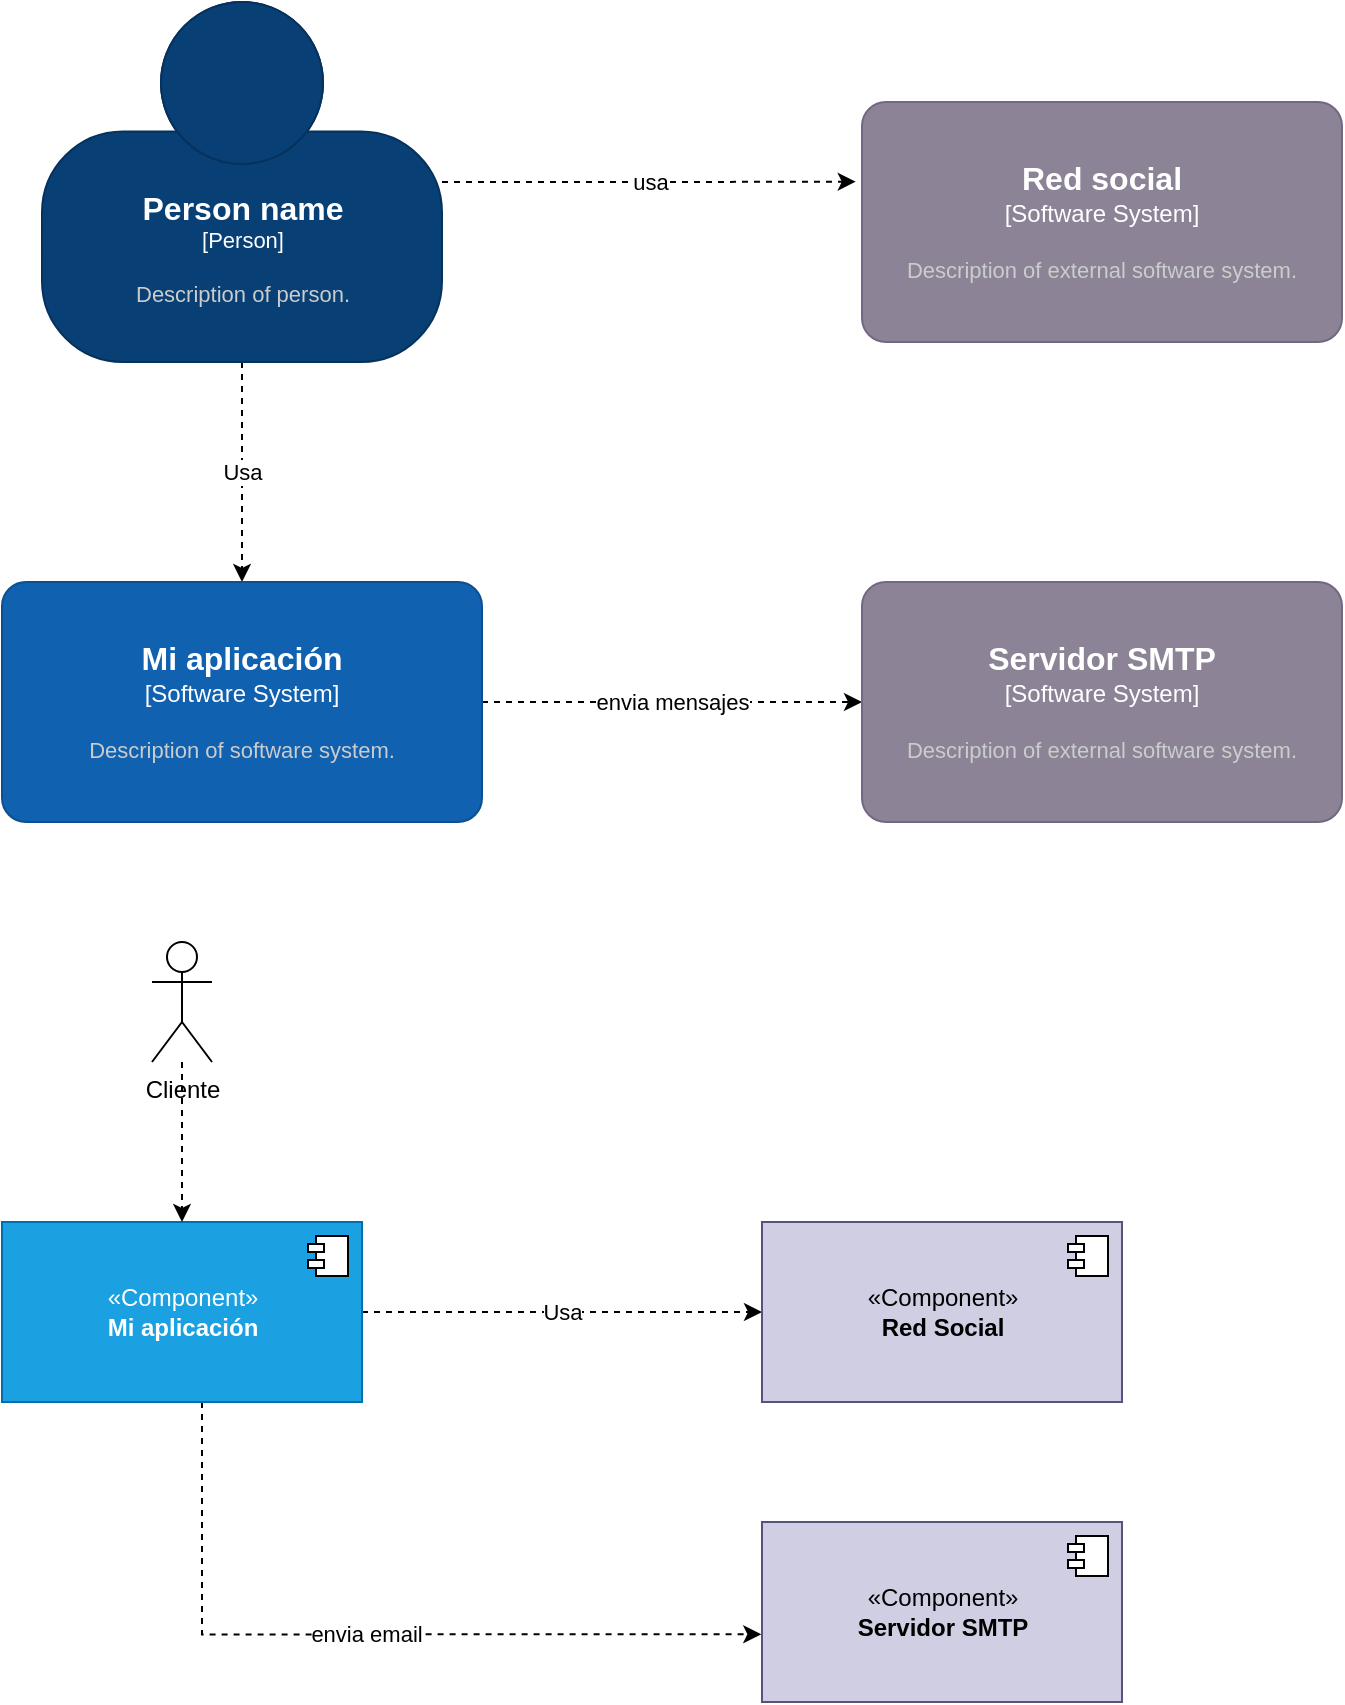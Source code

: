 <mxfile version="19.0.3" type="device" pages="3"><diagram id="CyM2sqltpsxPTZWQUYWC" name="contexto"><mxGraphModel dx="1038" dy="513" grid="1" gridSize="10" guides="1" tooltips="1" connect="1" arrows="1" fold="1" page="1" pageScale="1" pageWidth="827" pageHeight="1169" math="0" shadow="0"><root><mxCell id="0"/><mxCell id="1" parent="0"/><mxCell id="5bkX8K52LPLSQfNPmRbH-5" value="Usa" style="edgeStyle=orthogonalEdgeStyle;rounded=0;orthogonalLoop=1;jettySize=auto;html=1;entryX=0.5;entryY=0;entryDx=0;entryDy=0;entryPerimeter=0;dashed=1;" parent="1" source="5bkX8K52LPLSQfNPmRbH-1" target="5bkX8K52LPLSQfNPmRbH-2" edge="1"><mxGeometry relative="1" as="geometry"/></mxCell><mxCell id="5bkX8K52LPLSQfNPmRbH-7" value="usa" style="edgeStyle=orthogonalEdgeStyle;rounded=0;orthogonalLoop=1;jettySize=auto;html=1;entryX=-0.013;entryY=0.332;entryDx=0;entryDy=0;entryPerimeter=0;dashed=1;" parent="1" source="5bkX8K52LPLSQfNPmRbH-1" target="5bkX8K52LPLSQfNPmRbH-3" edge="1"><mxGeometry relative="1" as="geometry"/></mxCell><object placeholders="1" c4Name="Person name" c4Type="Person" c4Description="Description of person." label="&lt;font style=&quot;font-size: 16px&quot;&gt;&lt;b&gt;%c4Name%&lt;/b&gt;&lt;/font&gt;&lt;div&gt;[%c4Type%]&lt;/div&gt;&lt;br&gt;&lt;div&gt;&lt;font style=&quot;font-size: 11px&quot;&gt;&lt;font color=&quot;#cccccc&quot;&gt;%c4Description%&lt;/font&gt;&lt;/div&gt;" id="5bkX8K52LPLSQfNPmRbH-1"><mxCell style="html=1;fontSize=11;dashed=0;whitespace=wrap;fillColor=#083F75;strokeColor=#06315C;fontColor=#ffffff;shape=mxgraph.c4.person2;align=center;metaEdit=1;points=[[0.5,0,0],[1,0.5,0],[1,0.75,0],[0.75,1,0],[0.5,1,0],[0.25,1,0],[0,0.75,0],[0,0.5,0]];resizable=0;" parent="1" vertex="1"><mxGeometry x="140" y="20" width="200" height="180" as="geometry"/></mxCell></object><mxCell id="5bkX8K52LPLSQfNPmRbH-6" value="envia mensajes" style="edgeStyle=orthogonalEdgeStyle;rounded=0;orthogonalLoop=1;jettySize=auto;html=1;entryX=0;entryY=0.5;entryDx=0;entryDy=0;entryPerimeter=0;dashed=1;" parent="1" source="5bkX8K52LPLSQfNPmRbH-2" target="5bkX8K52LPLSQfNPmRbH-4" edge="1"><mxGeometry relative="1" as="geometry"/></mxCell><object placeholders="1" c4Name="Mi aplicación" c4Type="Software System" c4Description="Description of software system." label="&lt;font style=&quot;font-size: 16px&quot;&gt;&lt;b&gt;%c4Name%&lt;/b&gt;&lt;/font&gt;&lt;div&gt;[%c4Type%]&lt;/div&gt;&lt;br&gt;&lt;div&gt;&lt;font style=&quot;font-size: 11px&quot;&gt;&lt;font color=&quot;#cccccc&quot;&gt;%c4Description%&lt;/font&gt;&lt;/div&gt;" id="5bkX8K52LPLSQfNPmRbH-2"><mxCell style="rounded=1;whiteSpace=wrap;html=1;labelBackgroundColor=none;fillColor=#1061B0;fontColor=#ffffff;align=center;arcSize=10;strokeColor=#0D5091;metaEdit=1;resizable=0;points=[[0.25,0,0],[0.5,0,0],[0.75,0,0],[1,0.25,0],[1,0.5,0],[1,0.75,0],[0.75,1,0],[0.5,1,0],[0.25,1,0],[0,0.75,0],[0,0.5,0],[0,0.25,0]];" parent="1" vertex="1"><mxGeometry x="120" y="310" width="240" height="120" as="geometry"/></mxCell></object><object placeholders="1" c4Name="Red social&#10;" c4Type="Software System" c4Description="Description of external software system." label="&lt;font style=&quot;font-size: 16px&quot;&gt;&lt;b&gt;%c4Name%&lt;/b&gt;&lt;/font&gt;&lt;div&gt;[%c4Type%]&lt;/div&gt;&lt;br&gt;&lt;div&gt;&lt;font style=&quot;font-size: 11px&quot;&gt;&lt;font color=&quot;#cccccc&quot;&gt;%c4Description%&lt;/font&gt;&lt;/div&gt;" id="5bkX8K52LPLSQfNPmRbH-3"><mxCell style="rounded=1;whiteSpace=wrap;html=1;labelBackgroundColor=none;fillColor=#8C8496;fontColor=#ffffff;align=center;arcSize=10;strokeColor=#736782;metaEdit=1;resizable=0;points=[[0.25,0,0],[0.5,0,0],[0.75,0,0],[1,0.25,0],[1,0.5,0],[1,0.75,0],[0.75,1,0],[0.5,1,0],[0.25,1,0],[0,0.75,0],[0,0.5,0],[0,0.25,0]];" parent="1" vertex="1"><mxGeometry x="550" y="70" width="240" height="120" as="geometry"/></mxCell></object><object placeholders="1" c4Name="Servidor SMTP" c4Type="Software System" c4Description="Description of external software system." label="&lt;font style=&quot;font-size: 16px&quot;&gt;&lt;b&gt;%c4Name%&lt;/b&gt;&lt;/font&gt;&lt;div&gt;[%c4Type%]&lt;/div&gt;&lt;br&gt;&lt;div&gt;&lt;font style=&quot;font-size: 11px&quot;&gt;&lt;font color=&quot;#cccccc&quot;&gt;%c4Description%&lt;/font&gt;&lt;/div&gt;" id="5bkX8K52LPLSQfNPmRbH-4"><mxCell style="rounded=1;whiteSpace=wrap;html=1;labelBackgroundColor=none;fillColor=#8C8496;fontColor=#ffffff;align=center;arcSize=10;strokeColor=#736782;metaEdit=1;resizable=0;points=[[0.25,0,0],[0.5,0,0],[0.75,0,0],[1,0.25,0],[1,0.5,0],[1,0.75,0],[0.75,1,0],[0.5,1,0],[0.25,1,0],[0,0.75,0],[0,0.5,0],[0,0.25,0]];" parent="1" vertex="1"><mxGeometry x="550" y="310" width="240" height="120" as="geometry"/></mxCell></object><mxCell id="5bkX8K52LPLSQfNPmRbH-18" value="Usa" style="edgeStyle=orthogonalEdgeStyle;rounded=0;orthogonalLoop=1;jettySize=auto;html=1;entryX=0;entryY=0.5;entryDx=0;entryDy=0;dashed=1;" parent="1" source="5bkX8K52LPLSQfNPmRbH-10" target="5bkX8K52LPLSQfNPmRbH-12" edge="1"><mxGeometry relative="1" as="geometry"/></mxCell><mxCell id="5bkX8K52LPLSQfNPmRbH-19" value="envia email" style="edgeStyle=orthogonalEdgeStyle;rounded=0;orthogonalLoop=1;jettySize=auto;html=1;entryX=-0.002;entryY=0.624;entryDx=0;entryDy=0;entryPerimeter=0;dashed=1;" parent="1" source="5bkX8K52LPLSQfNPmRbH-10" target="5bkX8K52LPLSQfNPmRbH-14" edge="1"><mxGeometry relative="1" as="geometry"><Array as="points"><mxPoint x="220" y="836"/></Array></mxGeometry></mxCell><mxCell id="5bkX8K52LPLSQfNPmRbH-10" value="«Component»&lt;br&gt;&lt;b&gt;Mi aplicación&lt;/b&gt;" style="html=1;dropTarget=0;fillColor=#1ba1e2;strokeColor=#006EAF;fontColor=#ffffff;" parent="1" vertex="1"><mxGeometry x="120" y="630" width="180" height="90" as="geometry"/></mxCell><mxCell id="5bkX8K52LPLSQfNPmRbH-11" value="" style="shape=module;jettyWidth=8;jettyHeight=4;" parent="5bkX8K52LPLSQfNPmRbH-10" vertex="1"><mxGeometry x="1" width="20" height="20" relative="1" as="geometry"><mxPoint x="-27" y="7" as="offset"/></mxGeometry></mxCell><mxCell id="5bkX8K52LPLSQfNPmRbH-12" value="«Component»&lt;br&gt;&lt;b&gt;Red Social&lt;/b&gt;" style="html=1;dropTarget=0;fillColor=#d0cee2;strokeColor=#56517e;" parent="1" vertex="1"><mxGeometry x="500" y="630" width="180" height="90" as="geometry"/></mxCell><mxCell id="5bkX8K52LPLSQfNPmRbH-13" value="" style="shape=module;jettyWidth=8;jettyHeight=4;" parent="5bkX8K52LPLSQfNPmRbH-12" vertex="1"><mxGeometry x="1" width="20" height="20" relative="1" as="geometry"><mxPoint x="-27" y="7" as="offset"/></mxGeometry></mxCell><mxCell id="5bkX8K52LPLSQfNPmRbH-14" value="«Component»&lt;br&gt;&lt;b&gt;Servidor SMTP&lt;/b&gt;" style="html=1;dropTarget=0;fillColor=#d0cee2;strokeColor=#56517e;" parent="1" vertex="1"><mxGeometry x="500" y="780" width="180" height="90" as="geometry"/></mxCell><mxCell id="5bkX8K52LPLSQfNPmRbH-15" value="" style="shape=module;jettyWidth=8;jettyHeight=4;" parent="5bkX8K52LPLSQfNPmRbH-14" vertex="1"><mxGeometry x="1" width="20" height="20" relative="1" as="geometry"><mxPoint x="-27" y="7" as="offset"/></mxGeometry></mxCell><mxCell id="5bkX8K52LPLSQfNPmRbH-17" style="edgeStyle=orthogonalEdgeStyle;rounded=0;orthogonalLoop=1;jettySize=auto;html=1;dashed=1;" parent="1" source="5bkX8K52LPLSQfNPmRbH-16" target="5bkX8K52LPLSQfNPmRbH-10" edge="1"><mxGeometry relative="1" as="geometry"/></mxCell><mxCell id="5bkX8K52LPLSQfNPmRbH-16" value="Cliente" style="shape=umlActor;verticalLabelPosition=bottom;verticalAlign=top;html=1;" parent="1" vertex="1"><mxGeometry x="195" y="490" width="30" height="60" as="geometry"/></mxCell></root></mxGraphModel></diagram><diagram name="container" id="gWi5RbTq6sBJwP70-ndd"><mxGraphModel dx="1038" dy="513" grid="1" gridSize="10" guides="1" tooltips="1" connect="1" arrows="1" fold="1" page="1" pageScale="1" pageWidth="827" pageHeight="1169" math="0" shadow="0"><root><mxCell id="MUArKibMSgejjEhOe7ri-0"/><mxCell id="MUArKibMSgejjEhOe7ri-1" parent="MUArKibMSgejjEhOe7ri-0"/><mxCell id="bU3b1z9NobeUzlWZ7YP7-9" value="&lt;p style=&quot;margin:0px;margin-top:6px;text-align:center;&quot;&gt;&lt;b&gt;Mi aplicación&lt;/b&gt;&lt;/p&gt;&lt;hr&gt;&lt;p style=&quot;margin:0px;margin-left:8px;&quot;&gt;&lt;br&gt;&lt;/p&gt;" style="align=left;overflow=fill;html=1;dropTarget=0;" parent="MUArKibMSgejjEhOe7ri-1" vertex="1"><mxGeometry x="15" y="1310" width="570" height="290" as="geometry"/></mxCell><mxCell id="bU3b1z9NobeUzlWZ7YP7-10" value="" style="shape=component;jettyWidth=8;jettyHeight=4;" parent="bU3b1z9NobeUzlWZ7YP7-9" vertex="1"><mxGeometry x="1" width="20" height="20" relative="1" as="geometry"><mxPoint x="-24" y="4" as="offset"/></mxGeometry></mxCell><mxCell id="MUArKibMSgejjEhOe7ri-2" value="Usa" style="rounded=0;orthogonalLoop=1;jettySize=auto;html=1;dashed=1;" parent="MUArKibMSgejjEhOe7ri-1" source="MUArKibMSgejjEhOe7ri-4" target="zv4c-TWKCenKpTYFCr2K-3" edge="1"><mxGeometry relative="1" as="geometry"><mxPoint x="240" y="310" as="targetPoint"/></mxGeometry></mxCell><mxCell id="zv4c-TWKCenKpTYFCr2K-5" style="rounded=0;orthogonalLoop=1;jettySize=auto;html=1;dashed=1;exitX=0.318;exitY=1.01;exitDx=0;exitDy=0;exitPerimeter=0;entryX=0.112;entryY=-0.025;entryDx=0;entryDy=0;entryPerimeter=0;" parent="MUArKibMSgejjEhOe7ri-1" source="MUArKibMSgejjEhOe7ri-4" target="zv4c-TWKCenKpTYFCr2K-4" edge="1"><mxGeometry relative="1" as="geometry"/></mxCell><object placeholders="1" c4Name="Person name" c4Type="Person" c4Description="Description of person." label="&lt;font style=&quot;font-size: 16px&quot;&gt;&lt;b&gt;%c4Name%&lt;/b&gt;&lt;/font&gt;&lt;div&gt;[%c4Type%]&lt;/div&gt;&lt;br&gt;&lt;div&gt;&lt;font style=&quot;font-size: 11px&quot;&gt;&lt;font color=&quot;#cccccc&quot;&gt;%c4Description%&lt;/font&gt;&lt;/div&gt;" id="MUArKibMSgejjEhOe7ri-4"><mxCell style="html=1;fontSize=11;dashed=0;whitespace=wrap;fillColor=#083F75;strokeColor=#06315C;fontColor=#ffffff;shape=mxgraph.c4.person2;align=center;metaEdit=1;points=[[0.5,0,0],[1,0.5,0],[1,0.75,0],[0.75,1,0],[0.5,1,0],[0.25,1,0],[0,0.75,0],[0,0.5,0]];resizable=0;" parent="MUArKibMSgejjEhOe7ri-1" vertex="1"><mxGeometry x="15" y="60" width="200" height="180" as="geometry"/></mxCell></object><mxCell id="zv4c-TWKCenKpTYFCr2K-1" value="conecta" style="edgeStyle=orthogonalEdgeStyle;rounded=0;orthogonalLoop=1;jettySize=auto;html=1;dashed=1;" parent="MUArKibMSgejjEhOe7ri-1" source="MUArKibMSgejjEhOe7ri-7" edge="1"><mxGeometry relative="1" as="geometry"><mxPoint x="660" y="490" as="targetPoint"/></mxGeometry></mxCell><object placeholders="1" c4Name="Red social&#10;" c4Type="Software System" c4Description="Description of external software system." label="&lt;font style=&quot;font-size: 16px&quot;&gt;&lt;b&gt;%c4Name%&lt;/b&gt;&lt;/font&gt;&lt;div&gt;[%c4Type%]&lt;/div&gt;&lt;br&gt;&lt;div&gt;&lt;font style=&quot;font-size: 11px&quot;&gt;&lt;font color=&quot;#cccccc&quot;&gt;%c4Description%&lt;/font&gt;&lt;/div&gt;" id="MUArKibMSgejjEhOe7ri-7"><mxCell style="rounded=1;whiteSpace=wrap;html=1;labelBackgroundColor=none;fillColor=#8C8496;fontColor=#ffffff;align=center;arcSize=10;strokeColor=#736782;metaEdit=1;resizable=0;points=[[0.25,0,0],[0.5,0,0],[0.75,0,0],[1,0.25,0],[1,0.5,0],[1,0.75,0],[0.75,1,0],[0.5,1,0],[0.25,1,0],[0,0.75,0],[0,0.5,0],[0,0.25,0]];" parent="MUArKibMSgejjEhOe7ri-1" vertex="1"><mxGeometry x="540" y="60" width="240" height="120" as="geometry"/></mxCell></object><object placeholders="1" c4Name="Servidor SMTP" c4Type="Software System" c4Description="Description of external software system." label="&lt;font style=&quot;font-size: 16px&quot;&gt;&lt;b&gt;%c4Name%&lt;/b&gt;&lt;/font&gt;&lt;div&gt;[%c4Type%]&lt;/div&gt;&lt;br&gt;&lt;div&gt;&lt;font style=&quot;font-size: 11px&quot;&gt;&lt;font color=&quot;#cccccc&quot;&gt;%c4Description%&lt;/font&gt;&lt;/div&gt;" id="MUArKibMSgejjEhOe7ri-8"><mxCell style="rounded=1;whiteSpace=wrap;html=1;labelBackgroundColor=none;fillColor=#8C8496;fontColor=#ffffff;align=center;arcSize=10;strokeColor=#736782;metaEdit=1;resizable=0;points=[[0.25,0,0],[0.5,0,0],[0.75,0,0],[1,0.25,0],[1,0.5,0],[1,0.75,0],[0.75,1,0],[0.5,1,0],[0.25,1,0],[0,0.75,0],[0,0.5,0],[0,0.25,0]];" parent="MUArKibMSgejjEhOe7ri-1" vertex="1"><mxGeometry x="540" y="650" width="240" height="120" as="geometry"/></mxCell></object><mxCell id="MUArKibMSgejjEhOe7ri-11" value="«Container»&lt;br&gt;&lt;b&gt;Api: Web Service&lt;/b&gt;" style="html=1;dropTarget=0;fillColor=#1ba1e2;strokeColor=#006EAF;fontColor=#ffffff;" parent="MUArKibMSgejjEhOe7ri-1" vertex="1"><mxGeometry x="320" y="1420" width="180" height="90" as="geometry"/></mxCell><mxCell id="MUArKibMSgejjEhOe7ri-12" value="" style="shape=module;jettyWidth=8;jettyHeight=4;" parent="MUArKibMSgejjEhOe7ri-11" vertex="1"><mxGeometry x="1" width="20" height="20" relative="1" as="geometry"><mxPoint x="-27" y="7" as="offset"/></mxGeometry></mxCell><mxCell id="zv4c-TWKCenKpTYFCr2K-16" value="conecta" style="edgeStyle=orthogonalEdgeStyle;rounded=0;orthogonalLoop=1;jettySize=auto;html=1;dashed=1;" parent="MUArKibMSgejjEhOe7ri-1" source="MUArKibMSgejjEhOe7ri-13" target="zv4c-TWKCenKpTYFCr2K-14" edge="1"><mxGeometry relative="1" as="geometry"/></mxCell><mxCell id="MUArKibMSgejjEhOe7ri-13" value="«Container»&lt;br&gt;&lt;b&gt;Red Social&lt;/b&gt;" style="html=1;dropTarget=0;fillColor=#f5f5f5;strokeColor=#666666;gradientColor=#b3b3b3;" parent="MUArKibMSgejjEhOe7ri-1" vertex="1"><mxGeometry x="635" y="1210" width="180" height="90" as="geometry"/></mxCell><mxCell id="MUArKibMSgejjEhOe7ri-14" value="" style="shape=module;jettyWidth=8;jettyHeight=4;" parent="MUArKibMSgejjEhOe7ri-13" vertex="1"><mxGeometry x="1" width="20" height="20" relative="1" as="geometry"><mxPoint x="-27" y="7" as="offset"/></mxGeometry></mxCell><mxCell id="MUArKibMSgejjEhOe7ri-15" value="«Container»&lt;br&gt;&lt;b&gt;Servidor SMTP&lt;/b&gt;" style="html=1;dropTarget=0;fillColor=#f5f5f5;strokeColor=#666666;gradientColor=#b3b3b3;" parent="MUArKibMSgejjEhOe7ri-1" vertex="1"><mxGeometry x="610" y="1650" width="180" height="90" as="geometry"/></mxCell><mxCell id="MUArKibMSgejjEhOe7ri-16" value="" style="shape=module;jettyWidth=8;jettyHeight=4;" parent="MUArKibMSgejjEhOe7ri-15" vertex="1"><mxGeometry x="1" width="20" height="20" relative="1" as="geometry"><mxPoint x="-27" y="7" as="offset"/></mxGeometry></mxCell><mxCell id="MUArKibMSgejjEhOe7ri-17" style="edgeStyle=orthogonalEdgeStyle;rounded=0;orthogonalLoop=1;jettySize=auto;html=1;dashed=1;entryX=0.75;entryY=0;entryDx=0;entryDy=0;" parent="MUArKibMSgejjEhOe7ri-1" source="MUArKibMSgejjEhOe7ri-18" target="bU3b1z9NobeUzlWZ7YP7-0" edge="1"><mxGeometry relative="1" as="geometry"/></mxCell><mxCell id="bU3b1z9NobeUzlWZ7YP7-6" style="rounded=0;orthogonalLoop=1;jettySize=auto;html=1;dashed=1;entryX=0.25;entryY=0;entryDx=0;entryDy=0;" parent="MUArKibMSgejjEhOe7ri-1" source="MUArKibMSgejjEhOe7ri-18" target="bU3b1z9NobeUzlWZ7YP7-2" edge="1"><mxGeometry relative="1" as="geometry"><Array as="points"><mxPoint x="80" y="1340"/></Array></mxGeometry></mxCell><mxCell id="MUArKibMSgejjEhOe7ri-18" value="Cliente" style="shape=umlActor;verticalLabelPosition=bottom;verticalAlign=top;html=1;" parent="MUArKibMSgejjEhOe7ri-1" vertex="1"><mxGeometry x="185" y="1200" width="30" height="60" as="geometry"/></mxCell><object placeholders="1" c4Type="Container name" c4Container="Container" c4Technology="e.g. Oracle 12" c4Description="BD" label="&lt;font style=&quot;font-size: 16px&quot;&gt;&lt;b&gt;%c4Type%&lt;/font&gt;&lt;div&gt;[%c4Container%:&amp;nbsp;%c4Technology%]&lt;/div&gt;&lt;br&gt;&lt;div&gt;&lt;font style=&quot;font-size: 11px&quot;&gt;&lt;font color=&quot;#E6E6E6&quot;&gt;%c4Description%&lt;/font&gt;&lt;/div&gt;" id="zv4c-TWKCenKpTYFCr2K-0"><mxCell style="shape=cylinder3;size=15;whiteSpace=wrap;html=1;boundedLbl=1;rounded=0;labelBackgroundColor=none;fillColor=#23A2D9;fontSize=12;fontColor=#ffffff;align=center;strokeColor=#0E7DAD;metaEdit=1;points=[[0.5,0,0],[1,0.25,0],[1,0.5,0],[1,0.75,0],[0.5,1,0],[0,0.75,0],[0,0.5,0],[0,0.25,0]];resizable=0;" parent="MUArKibMSgejjEhOe7ri-1" vertex="1"><mxGeometry x="500" y="490" width="240" height="120" as="geometry"/></mxCell></object><mxCell id="zv4c-TWKCenKpTYFCr2K-8" style="edgeStyle=orthogonalEdgeStyle;rounded=0;orthogonalLoop=1;jettySize=auto;html=1;entryX=0;entryY=0.25;entryDx=0;entryDy=0;entryPerimeter=0;" parent="MUArKibMSgejjEhOe7ri-1" source="zv4c-TWKCenKpTYFCr2K-3" target="zv4c-TWKCenKpTYFCr2K-6" edge="1"><mxGeometry relative="1" as="geometry"/></mxCell><object placeholders="1" c4Name="App Móvil" c4Type="Container" c4Technology="Android" c4Description="Description of container role/responsibility." label="&lt;font style=&quot;font-size: 16px&quot;&gt;&lt;b&gt;%c4Name%&lt;/b&gt;&lt;/font&gt;&lt;div&gt;[%c4Type%: %c4Technology%]&lt;/div&gt;&lt;br&gt;&lt;div&gt;&lt;font style=&quot;font-size: 11px&quot;&gt;&lt;font color=&quot;#E6E6E6&quot;&gt;%c4Description%&lt;/font&gt;&lt;/div&gt;" id="zv4c-TWKCenKpTYFCr2K-3"><mxCell style="rounded=1;whiteSpace=wrap;html=1;fontSize=11;labelBackgroundColor=none;fillColor=#23A2D9;fontColor=#ffffff;align=center;arcSize=10;strokeColor=#0E7DAD;metaEdit=1;resizable=0;points=[[0.25,0,0],[0.5,0,0],[0.75,0,0],[1,0.25,0],[1,0.5,0],[1,0.75,0],[0.75,1,0],[0.5,1,0],[0.25,1,0],[0,0.75,0],[0,0.5,0],[0,0.25,0]];" parent="MUArKibMSgejjEhOe7ri-1" vertex="1"><mxGeometry x="99" y="310" width="240" height="120" as="geometry"/></mxCell></object><mxCell id="zv4c-TWKCenKpTYFCr2K-9" style="edgeStyle=orthogonalEdgeStyle;rounded=0;orthogonalLoop=1;jettySize=auto;html=1;entryX=0;entryY=0.75;entryDx=0;entryDy=0;entryPerimeter=0;" parent="MUArKibMSgejjEhOe7ri-1" source="zv4c-TWKCenKpTYFCr2K-4" target="zv4c-TWKCenKpTYFCr2K-6" edge="1"><mxGeometry relative="1" as="geometry"/></mxCell><object placeholders="1" c4Name="App Móvil" c4Type="Container" c4Technology="IOS" c4Description="Description of container role/responsibility." label="&lt;font style=&quot;font-size: 16px&quot;&gt;&lt;b&gt;%c4Name%&lt;/b&gt;&lt;/font&gt;&lt;div&gt;[%c4Type%: %c4Technology%]&lt;/div&gt;&lt;br&gt;&lt;div&gt;&lt;font style=&quot;font-size: 11px&quot;&gt;&lt;font color=&quot;#E6E6E6&quot;&gt;%c4Description%&lt;/font&gt;&lt;/div&gt;" id="zv4c-TWKCenKpTYFCr2K-4"><mxCell style="rounded=1;whiteSpace=wrap;html=1;fontSize=11;labelBackgroundColor=none;fillColor=#23A2D9;fontColor=#ffffff;align=center;arcSize=10;strokeColor=#0E7DAD;metaEdit=1;resizable=0;points=[[0.25,0,0],[0.5,0,0],[0.75,0,0],[1,0.25,0],[1,0.5,0],[1,0.75,0],[0.75,1,0],[0.5,1,0],[0.25,1,0],[0,0.75,0],[0,0.5,0],[0,0.25,0]];" parent="MUArKibMSgejjEhOe7ri-1" vertex="1"><mxGeometry x="41" y="460" width="240" height="120" as="geometry"/></mxCell></object><mxCell id="zv4c-TWKCenKpTYFCr2K-12" value="conecta" style="edgeStyle=orthogonalEdgeStyle;rounded=0;orthogonalLoop=1;jettySize=auto;html=1;entryX=0;entryY=0.5;entryDx=0;entryDy=0;entryPerimeter=0;dashed=1;exitX=0.349;exitY=0.995;exitDx=0;exitDy=0;exitPerimeter=0;" parent="MUArKibMSgejjEhOe7ri-1" source="zv4c-TWKCenKpTYFCr2K-6" target="zv4c-TWKCenKpTYFCr2K-0" edge="1"><mxGeometry relative="1" as="geometry"/></mxCell><mxCell id="zv4c-TWKCenKpTYFCr2K-13" value="envia email" style="rounded=0;orthogonalLoop=1;jettySize=auto;html=1;entryX=0;entryY=0.25;entryDx=0;entryDy=0;entryPerimeter=0;dashed=1;exitX=0.106;exitY=1.028;exitDx=0;exitDy=0;exitPerimeter=0;edgeStyle=orthogonalEdgeStyle;" parent="MUArKibMSgejjEhOe7ri-1" source="zv4c-TWKCenKpTYFCr2K-6" target="MUArKibMSgejjEhOe7ri-8" edge="1"><mxGeometry relative="1" as="geometry"/></mxCell><object placeholders="1" c4Name="API Web Service" c4Type="Container" c4Technology="Android" c4Description="Description of container role/responsibility." label="&lt;font style=&quot;font-size: 16px&quot;&gt;&lt;b&gt;%c4Name%&lt;/b&gt;&lt;/font&gt;&lt;div&gt;[%c4Type%: %c4Technology%]&lt;/div&gt;&lt;br&gt;&lt;div&gt;&lt;font style=&quot;font-size: 11px&quot;&gt;&lt;font color=&quot;#E6E6E6&quot;&gt;%c4Description%&lt;/font&gt;&lt;/div&gt;" id="zv4c-TWKCenKpTYFCr2K-6"><mxCell style="rounded=1;whiteSpace=wrap;html=1;fontSize=11;labelBackgroundColor=none;fillColor=#23A2D9;fontColor=#ffffff;align=center;arcSize=10;strokeColor=#0E7DAD;metaEdit=1;resizable=0;points=[[0.25,0,0],[0.5,0,0],[0.75,0,0],[1,0.25,0],[1,0.5,0],[1,0.75,0],[0.75,1,0],[0.5,1,0],[0.25,1,0],[0,0.75,0],[0,0.5,0],[0,0.25,0]];" parent="MUArKibMSgejjEhOe7ri-1" vertex="1"><mxGeometry x="395" y="340" width="240" height="120" as="geometry"/></mxCell></object><object placeholders="1" c4Name="Mi Aplicación" c4Type="SystemScopeBoundary" c4Application="Software System" label="&lt;font style=&quot;font-size: 16px&quot;&gt;&lt;b&gt;&lt;div style=&quot;text-align: left&quot;&gt;%c4Name%&lt;/div&gt;&lt;/b&gt;&lt;/font&gt;&lt;div style=&quot;text-align: left&quot;&gt;[%c4Application%]&lt;/div&gt;" id="zv4c-TWKCenKpTYFCr2K-11"><mxCell style="rounded=1;fontSize=11;whiteSpace=wrap;html=1;dashed=1;arcSize=20;fillColor=none;strokeColor=#666666;fontColor=#333333;labelBackgroundColor=none;align=left;verticalAlign=bottom;labelBorderColor=none;spacingTop=0;spacing=10;dashPattern=8 4;metaEdit=1;rotatable=0;perimeter=rectanglePerimeter;noLabel=0;labelPadding=0;allowArrows=0;connectable=0;expand=0;recursiveResize=0;editable=1;pointerEvents=0;absoluteArcSize=1;points=[[0.25,0,0],[0.5,0,0],[0.75,0,0],[1,0.25,0],[1,0.5,0],[1,0.75,0],[0.75,1,0],[0.5,1,0],[0.25,1,0],[0,0.75,0],[0,0.5,0],[0,0.25,0]];" parent="MUArKibMSgejjEhOe7ri-1" vertex="1"><mxGeometry x="27" y="270" width="733" height="360" as="geometry"/></mxCell></object><mxCell id="zv4c-TWKCenKpTYFCr2K-14" value="«Container»&lt;br&gt;&lt;b&gt;Base de datos&lt;/b&gt;" style="html=1;dropTarget=0;fillColor=#f5f5f5;strokeColor=#666666;gradientColor=#b3b3b3;" parent="MUArKibMSgejjEhOe7ri-1" vertex="1"><mxGeometry x="635" y="1350" width="180" height="90" as="geometry"/></mxCell><mxCell id="zv4c-TWKCenKpTYFCr2K-15" value="" style="shape=module;jettyWidth=8;jettyHeight=4;" parent="zv4c-TWKCenKpTYFCr2K-14" vertex="1"><mxGeometry x="1" width="20" height="20" relative="1" as="geometry"><mxPoint x="-27" y="7" as="offset"/></mxGeometry></mxCell><mxCell id="bU3b1z9NobeUzlWZ7YP7-4" style="edgeStyle=orthogonalEdgeStyle;rounded=0;orthogonalLoop=1;jettySize=auto;html=1;entryX=0.5;entryY=0;entryDx=0;entryDy=0;" parent="MUArKibMSgejjEhOe7ri-1" source="bU3b1z9NobeUzlWZ7YP7-0" target="MUArKibMSgejjEhOe7ri-11" edge="1"><mxGeometry relative="1" as="geometry"><mxPoint x="370" y="1395" as="targetPoint"/></mxGeometry></mxCell><mxCell id="bU3b1z9NobeUzlWZ7YP7-0" value="«Container»&lt;br&gt;&lt;b&gt;Android: APP&lt;/b&gt;" style="html=1;dropTarget=0;fillColor=#1ba1e2;fontColor=#ffffff;strokeColor=#006EAF;" parent="MUArKibMSgejjEhOe7ri-1" vertex="1"><mxGeometry x="110" y="1350" width="180" height="90" as="geometry"/></mxCell><mxCell id="bU3b1z9NobeUzlWZ7YP7-1" value="" style="shape=module;jettyWidth=8;jettyHeight=4;" parent="bU3b1z9NobeUzlWZ7YP7-0" vertex="1"><mxGeometry x="1" width="20" height="20" relative="1" as="geometry"><mxPoint x="-27" y="7" as="offset"/></mxGeometry></mxCell><mxCell id="bU3b1z9NobeUzlWZ7YP7-5" style="rounded=0;orthogonalLoop=1;jettySize=auto;html=1;entryX=0.25;entryY=1;entryDx=0;entryDy=0;exitX=1;exitY=0.75;exitDx=0;exitDy=0;edgeStyle=orthogonalEdgeStyle;" parent="MUArKibMSgejjEhOe7ri-1" source="bU3b1z9NobeUzlWZ7YP7-2" target="MUArKibMSgejjEhOe7ri-11" edge="1"><mxGeometry relative="1" as="geometry"/></mxCell><mxCell id="bU3b1z9NobeUzlWZ7YP7-2" value="«Container»&lt;br&gt;&lt;b&gt;IOS: APP&lt;/b&gt;" style="html=1;dropTarget=0;fillColor=#1ba1e2;fontColor=#ffffff;strokeColor=#006EAF;" parent="MUArKibMSgejjEhOe7ri-1" vertex="1"><mxGeometry x="30" y="1462" width="180" height="90" as="geometry"/></mxCell><mxCell id="bU3b1z9NobeUzlWZ7YP7-3" value="" style="shape=module;jettyWidth=8;jettyHeight=4;" parent="bU3b1z9NobeUzlWZ7YP7-2" vertex="1"><mxGeometry x="1" width="20" height="20" relative="1" as="geometry"><mxPoint x="-27" y="7" as="offset"/></mxGeometry></mxCell><mxCell id="bU3b1z9NobeUzlWZ7YP7-14" value="" style="html=1;rounded=0;" parent="MUArKibMSgejjEhOe7ri-1" vertex="1"><mxGeometry x="480" y="1465" width="30" height="30" as="geometry"/></mxCell><mxCell id="bU3b1z9NobeUzlWZ7YP7-15" value="" style="endArrow=none;html=1;rounded=0;align=center;verticalAlign=top;endFill=0;labelBackgroundColor=none;endSize=2;dashed=1;" parent="MUArKibMSgejjEhOe7ri-1" source="bU3b1z9NobeUzlWZ7YP7-14" target="bU3b1z9NobeUzlWZ7YP7-16" edge="1"><mxGeometry relative="1" as="geometry"/></mxCell><mxCell id="bU3b1z9NobeUzlWZ7YP7-21" style="edgeStyle=orthogonalEdgeStyle;rounded=0;orthogonalLoop=1;jettySize=auto;html=1;entryX=0;entryY=0.5;entryDx=0;entryDy=0;endArrow=open;endFill=0;" parent="MUArKibMSgejjEhOe7ri-1" source="bU3b1z9NobeUzlWZ7YP7-16" target="bU3b1z9NobeUzlWZ7YP7-18" edge="1"><mxGeometry relative="1" as="geometry"/></mxCell><mxCell id="bU3b1z9NobeUzlWZ7YP7-16" value="" style="shape=requiredInterface;html=1;fontSize=11;align=center;fillColor=none;points=[];aspect=fixed;resizable=0;verticalAlign=bottom;labelPosition=center;verticalLabelPosition=top;flipH=1;" parent="MUArKibMSgejjEhOe7ri-1" vertex="1"><mxGeometry x="530" y="1475" width="5" height="10" as="geometry"/></mxCell><mxCell id="bU3b1z9NobeUzlWZ7YP7-18" value="" style="html=1;rounded=0;" parent="MUArKibMSgejjEhOe7ri-1" vertex="1"><mxGeometry x="570" y="1465" width="30" height="30" as="geometry"/></mxCell><mxCell id="bU3b1z9NobeUzlWZ7YP7-19" value="" style="endArrow=none;html=1;rounded=0;align=center;verticalAlign=top;endFill=0;labelBackgroundColor=none;endSize=2;dashed=1;" parent="MUArKibMSgejjEhOe7ri-1" source="bU3b1z9NobeUzlWZ7YP7-18" target="bU3b1z9NobeUzlWZ7YP7-20" edge="1"><mxGeometry relative="1" as="geometry"/></mxCell><mxCell id="bU3b1z9NobeUzlWZ7YP7-27" value="conecta" style="edgeStyle=orthogonalEdgeStyle;rounded=0;orthogonalLoop=1;jettySize=auto;html=1;entryX=1;entryY=0.625;entryDx=0;entryDy=0;entryPerimeter=0;endArrow=open;endFill=0;" parent="MUArKibMSgejjEhOe7ri-1" source="bU3b1z9NobeUzlWZ7YP7-20" target="bU3b1z9NobeUzlWZ7YP7-24" edge="1"><mxGeometry x="0.091" y="11" relative="1" as="geometry"><mxPoint as="offset"/></mxGeometry></mxCell><mxCell id="bU3b1z9NobeUzlWZ7YP7-20" value="" style="shape=requiredInterface;html=1;fontSize=11;align=center;fillColor=none;points=[];aspect=fixed;resizable=0;verticalAlign=bottom;labelPosition=center;verticalLabelPosition=top;flipH=1;" parent="MUArKibMSgejjEhOe7ri-1" vertex="1"><mxGeometry x="620" y="1476" width="5" height="10" as="geometry"/></mxCell><mxCell id="bU3b1z9NobeUzlWZ7YP7-22" value="" style="html=1;rounded=0;direction=south;rotation=90;" parent="MUArKibMSgejjEhOe7ri-1" vertex="1"><mxGeometry x="710" y="1430" width="30" height="30" as="geometry"/></mxCell><mxCell id="bU3b1z9NobeUzlWZ7YP7-23" value="" style="endArrow=none;html=1;rounded=0;align=center;verticalAlign=top;endFill=0;labelBackgroundColor=none;endSize=2;" parent="MUArKibMSgejjEhOe7ri-1" source="bU3b1z9NobeUzlWZ7YP7-22" target="bU3b1z9NobeUzlWZ7YP7-24" edge="1"><mxGeometry relative="1" as="geometry"/></mxCell><mxCell id="bU3b1z9NobeUzlWZ7YP7-24" value="" style="ellipse;html=1;fontSize=11;align=center;fillColor=none;points=[];aspect=fixed;resizable=0;verticalAlign=bottom;labelPosition=center;verticalLabelPosition=top;flipH=1;" parent="MUArKibMSgejjEhOe7ri-1" vertex="1"><mxGeometry x="680" y="1476" width="8" height="8" as="geometry"/></mxCell><mxCell id="bU3b1z9NobeUzlWZ7YP7-37" value="" style="html=1;rounded=0;rotation=90;" parent="MUArKibMSgejjEhOe7ri-1" vertex="1"><mxGeometry x="440" y="1492" width="30" height="30" as="geometry"/></mxCell><mxCell id="bU3b1z9NobeUzlWZ7YP7-38" value="" style="endArrow=none;html=1;rounded=0;align=center;verticalAlign=top;endFill=0;labelBackgroundColor=none;endSize=2;exitX=1;exitY=0.5;exitDx=0;exitDy=0;" parent="MUArKibMSgejjEhOe7ri-1" source="bU3b1z9NobeUzlWZ7YP7-37" target="bU3b1z9NobeUzlWZ7YP7-39" edge="1"><mxGeometry relative="1" as="geometry"/></mxCell><mxCell id="bU3b1z9NobeUzlWZ7YP7-43" style="edgeStyle=orthogonalEdgeStyle;rounded=0;orthogonalLoop=1;jettySize=auto;html=1;entryX=0;entryY=0.25;entryDx=0;entryDy=0;endArrow=open;endFill=0;" parent="MUArKibMSgejjEhOe7ri-1" source="bU3b1z9NobeUzlWZ7YP7-39" target="bU3b1z9NobeUzlWZ7YP7-40" edge="1"><mxGeometry relative="1" as="geometry"/></mxCell><mxCell id="bU3b1z9NobeUzlWZ7YP7-39" value="" style="shape=requiredInterface;html=1;fontSize=11;align=center;fillColor=none;points=[];aspect=fixed;resizable=0;verticalAlign=bottom;labelPosition=center;verticalLabelPosition=top;flipH=1;direction=north;" parent="MUArKibMSgejjEhOe7ri-1" vertex="1"><mxGeometry x="450" y="1540" width="10" height="5" as="geometry"/></mxCell><mxCell id="bU3b1z9NobeUzlWZ7YP7-40" value="" style="html=1;rounded=0;" parent="MUArKibMSgejjEhOe7ri-1" vertex="1"><mxGeometry x="571" y="1557" width="30" height="30" as="geometry"/></mxCell><mxCell id="bU3b1z9NobeUzlWZ7YP7-41" value="" style="endArrow=none;html=1;rounded=0;align=center;verticalAlign=top;endFill=0;labelBackgroundColor=none;endSize=2;dashed=1;" parent="MUArKibMSgejjEhOe7ri-1" source="bU3b1z9NobeUzlWZ7YP7-40" target="bU3b1z9NobeUzlWZ7YP7-42" edge="1"><mxGeometry relative="1" as="geometry"/></mxCell><mxCell id="bU3b1z9NobeUzlWZ7YP7-47" value="Json / https" style="rounded=0;orthogonalLoop=1;jettySize=auto;html=1;entryX=0.762;entryY=0.4;entryDx=0;entryDy=0;entryPerimeter=0;endArrow=open;endFill=0;edgeStyle=orthogonalEdgeStyle;" parent="MUArKibMSgejjEhOe7ri-1" source="bU3b1z9NobeUzlWZ7YP7-42" target="bU3b1z9NobeUzlWZ7YP7-46" edge="1"><mxGeometry x="-0.011" y="13" relative="1" as="geometry"><mxPoint x="-2" as="offset"/></mxGeometry></mxCell><mxCell id="bU3b1z9NobeUzlWZ7YP7-42" value="" style="shape=requiredInterface;html=1;fontSize=11;align=center;fillColor=none;points=[];aspect=fixed;resizable=0;verticalAlign=bottom;labelPosition=center;verticalLabelPosition=top;flipH=1;direction=north;rotation=-90;" parent="MUArKibMSgejjEhOe7ri-1" vertex="1"><mxGeometry x="620" y="1569.5" width="10" height="5" as="geometry"/></mxCell><mxCell id="bU3b1z9NobeUzlWZ7YP7-44" value="" style="html=1;rounded=0;direction=south;rotation=90;" parent="MUArKibMSgejjEhOe7ri-1" vertex="1"><mxGeometry x="677" y="1640" width="30" height="30" as="geometry"/></mxCell><mxCell id="bU3b1z9NobeUzlWZ7YP7-46" value="" style="ellipse;html=1;fontSize=11;align=center;fillColor=none;points=[];aspect=fixed;resizable=0;verticalAlign=bottom;labelPosition=center;verticalLabelPosition=top;flipH=1;" parent="MUArKibMSgejjEhOe7ri-1" vertex="1"><mxGeometry x="688" y="1568" width="8" height="8" as="geometry"/></mxCell><mxCell id="bU3b1z9NobeUzlWZ7YP7-48" value="" style="endArrow=none;html=1;rounded=0;align=center;verticalAlign=top;endFill=0;labelBackgroundColor=none;endSize=2;exitX=0.5;exitY=1;exitDx=0;exitDy=0;" parent="MUArKibMSgejjEhOe7ri-1" source="bU3b1z9NobeUzlWZ7YP7-44" target="bU3b1z9NobeUzlWZ7YP7-46" edge="1"><mxGeometry relative="1" as="geometry"><mxPoint x="777" y="1604" as="sourcePoint"/><mxPoint x="740" y="1604" as="targetPoint"/></mxGeometry></mxCell></root></mxGraphModel></diagram><diagram name="component" id="sUrAaPFuBz-mf8t08qSB"><mxGraphModel dx="1865" dy="513" grid="1" gridSize="10" guides="1" tooltips="1" connect="1" arrows="1" fold="1" page="1" pageScale="1" pageWidth="827" pageHeight="1169" math="0" shadow="0"><root><mxCell id="Ii2inN36bH1qE0uo5z6M-0"/><mxCell id="Ii2inN36bH1qE0uo5z6M-1" parent="Ii2inN36bH1qE0uo5z6M-0"/><mxCell id="Ii2inN36bH1qE0uo5z6M-2" value="&lt;p style=&quot;margin:0px;margin-top:6px;text-align:center;&quot;&gt;&lt;b&gt;Web service&lt;/b&gt;&lt;/p&gt;" style="align=left;overflow=fill;html=1;dropTarget=0;" parent="Ii2inN36bH1qE0uo5z6M-1" vertex="1"><mxGeometry x="-420" y="1240" width="680" height="320" as="geometry"/></mxCell><mxCell id="Ii2inN36bH1qE0uo5z6M-3" value="" style="shape=component;jettyWidth=8;jettyHeight=4;" parent="Ii2inN36bH1qE0uo5z6M-2" vertex="1"><mxGeometry x="1" width="20" height="20" relative="1" as="geometry"><mxPoint x="-24" y="4" as="offset"/></mxGeometry></mxCell><mxCell id="Ii2inN36bH1qE0uo5z6M-4" value="Usa" style="edgeStyle=orthogonalEdgeStyle;rounded=0;orthogonalLoop=1;jettySize=auto;html=1;dashed=1;" parent="Ii2inN36bH1qE0uo5z6M-1" source="Ii2inN36bH1qE0uo5z6M-6" target="Ii2inN36bH1qE0uo5z6M-22" edge="1"><mxGeometry relative="1" as="geometry"><mxPoint x="240" y="310" as="targetPoint"/></mxGeometry></mxCell><mxCell id="Ii2inN36bH1qE0uo5z6M-5" value="usa" style="edgeStyle=orthogonalEdgeStyle;rounded=0;orthogonalLoop=1;jettySize=auto;html=1;dashed=1;exitX=1;exitY=0.75;exitDx=0;exitDy=0;exitPerimeter=0;" parent="Ii2inN36bH1qE0uo5z6M-1" source="Ii2inN36bH1qE0uo5z6M-6" target="Ii2inN36bH1qE0uo5z6M-24" edge="1"><mxGeometry relative="1" as="geometry"/></mxCell><object placeholders="1" c4Name="Person name" c4Type="Person" c4Description="Description of person." label="&lt;font style=&quot;font-size: 16px&quot;&gt;&lt;b&gt;%c4Name%&lt;/b&gt;&lt;/font&gt;&lt;div&gt;[%c4Type%]&lt;/div&gt;&lt;br&gt;&lt;div&gt;&lt;font style=&quot;font-size: 11px&quot;&gt;&lt;font color=&quot;#cccccc&quot;&gt;%c4Description%&lt;/font&gt;&lt;/div&gt;" id="Ii2inN36bH1qE0uo5z6M-6"><mxCell style="html=1;fontSize=11;dashed=0;whitespace=wrap;fillColor=#083F75;strokeColor=#06315C;fontColor=#ffffff;shape=mxgraph.c4.person2;align=center;metaEdit=1;points=[[0.5,0,0],[1,0.5,0],[1,0.75,0],[0.75,1,0],[0.5,1,0],[0.25,1,0],[0,0.75,0],[0,0.5,0]];resizable=0;" parent="Ii2inN36bH1qE0uo5z6M-1" vertex="1"><mxGeometry x="-800" y="320" width="200" height="180" as="geometry"/></mxCell></object><mxCell id="Ii2inN36bH1qE0uo5z6M-7" value="conecta" style="edgeStyle=orthogonalEdgeStyle;rounded=0;orthogonalLoop=1;jettySize=auto;html=1;dashed=1;" parent="Ii2inN36bH1qE0uo5z6M-1" source="Ii2inN36bH1qE0uo5z6M-8" target="Ii2inN36bH1qE0uo5z6M-20" edge="1"><mxGeometry relative="1" as="geometry"/></mxCell><object placeholders="1" c4Name="Red social&#10;" c4Type="Software System" c4Description="Description of external software system." label="&lt;font style=&quot;font-size: 16px&quot;&gt;&lt;b&gt;%c4Name%&lt;/b&gt;&lt;/font&gt;&lt;div&gt;[%c4Type%]&lt;/div&gt;&lt;br&gt;&lt;div&gt;&lt;font style=&quot;font-size: 11px&quot;&gt;&lt;font color=&quot;#cccccc&quot;&gt;%c4Description%&lt;/font&gt;&lt;/div&gt;" id="Ii2inN36bH1qE0uo5z6M-8"><mxCell style="rounded=1;whiteSpace=wrap;html=1;labelBackgroundColor=none;fillColor=#8C8496;fontColor=#ffffff;align=center;arcSize=10;strokeColor=#736782;metaEdit=1;resizable=0;points=[[0.25,0,0],[0.5,0,0],[0.75,0,0],[1,0.25,0],[1,0.5,0],[1,0.75,0],[0.75,1,0],[0.5,1,0],[0.25,1,0],[0,0.75,0],[0,0.5,0],[0,0.25,0]];" parent="Ii2inN36bH1qE0uo5z6M-1" vertex="1"><mxGeometry x="530" y="160" width="240" height="120" as="geometry"/></mxCell></object><object placeholders="1" c4Name="Servidor SMTP" c4Type="Software System" c4Description="Description of external software system." label="&lt;font style=&quot;font-size: 16px&quot;&gt;&lt;b&gt;%c4Name%&lt;/b&gt;&lt;/font&gt;&lt;div&gt;[%c4Type%]&lt;/div&gt;&lt;br&gt;&lt;div&gt;&lt;font style=&quot;font-size: 11px&quot;&gt;&lt;font color=&quot;#cccccc&quot;&gt;%c4Description%&lt;/font&gt;&lt;/div&gt;" id="Ii2inN36bH1qE0uo5z6M-9"><mxCell style="rounded=1;whiteSpace=wrap;html=1;labelBackgroundColor=none;fillColor=#8C8496;fontColor=#ffffff;align=center;arcSize=10;strokeColor=#736782;metaEdit=1;resizable=0;points=[[0.25,0,0],[0.5,0,0],[0.75,0,0],[1,0.25,0],[1,0.5,0],[1,0.75,0],[0.75,1,0],[0.5,1,0],[0.25,1,0],[0,0.75,0],[0,0.5,0],[0,0.25,0]];" parent="Ii2inN36bH1qE0uo5z6M-1" vertex="1"><mxGeometry x="530" y="480" width="240" height="120" as="geometry"/></mxCell></object><mxCell id="Ii2inN36bH1qE0uo5z6M-10" value="«Component»&lt;br&gt;&lt;b&gt;Repositorio: Capa&lt;/b&gt;" style="html=1;dropTarget=0;fillColor=#1ba1e2;strokeColor=#006EAF;fontColor=#ffffff;" parent="Ii2inN36bH1qE0uo5z6M-1" vertex="1"><mxGeometry x="-31" y="1350" width="180" height="90" as="geometry"/></mxCell><mxCell id="Ii2inN36bH1qE0uo5z6M-11" value="" style="shape=module;jettyWidth=8;jettyHeight=4;" parent="Ii2inN36bH1qE0uo5z6M-10" vertex="1"><mxGeometry x="1" width="20" height="20" relative="1" as="geometry"><mxPoint x="-27" y="7" as="offset"/></mxGeometry></mxCell><mxCell id="Ii2inN36bH1qE0uo5z6M-12" value="conecta" style="edgeStyle=orthogonalEdgeStyle;rounded=0;orthogonalLoop=1;jettySize=auto;html=1;dashed=1;" parent="Ii2inN36bH1qE0uo5z6M-1" source="Ii2inN36bH1qE0uo5z6M-13" target="Ii2inN36bH1qE0uo5z6M-29" edge="1"><mxGeometry relative="1" as="geometry"/></mxCell><mxCell id="Ii2inN36bH1qE0uo5z6M-13" value="«Container»&lt;br&gt;&lt;b&gt;Red Social&lt;/b&gt;" style="html=1;dropTarget=0;fillColor=#f5f5f5;strokeColor=#666666;gradientColor=#b3b3b3;" parent="Ii2inN36bH1qE0uo5z6M-1" vertex="1"><mxGeometry x="411" y="1210" width="180" height="90" as="geometry"/></mxCell><mxCell id="Ii2inN36bH1qE0uo5z6M-14" value="" style="shape=module;jettyWidth=8;jettyHeight=4;" parent="Ii2inN36bH1qE0uo5z6M-13" vertex="1"><mxGeometry x="1" width="20" height="20" relative="1" as="geometry"><mxPoint x="-27" y="7" as="offset"/></mxGeometry></mxCell><mxCell id="Ii2inN36bH1qE0uo5z6M-15" value="«Container»&lt;br&gt;&lt;b&gt;Servidor SMTP&lt;/b&gt;" style="html=1;dropTarget=0;fillColor=#f5f5f5;strokeColor=#666666;gradientColor=#b3b3b3;" parent="Ii2inN36bH1qE0uo5z6M-1" vertex="1"><mxGeometry x="411" y="1470" width="180" height="90" as="geometry"/></mxCell><mxCell id="Ii2inN36bH1qE0uo5z6M-16" value="" style="shape=module;jettyWidth=8;jettyHeight=4;" parent="Ii2inN36bH1qE0uo5z6M-15" vertex="1"><mxGeometry x="1" width="20" height="20" relative="1" as="geometry"><mxPoint x="-27" y="7" as="offset"/></mxGeometry></mxCell><mxCell id="Ii2inN36bH1qE0uo5z6M-17" style="edgeStyle=orthogonalEdgeStyle;rounded=0;orthogonalLoop=1;jettySize=auto;html=1;dashed=1;entryX=0;entryY=0.5;entryDx=0;entryDy=0;" parent="Ii2inN36bH1qE0uo5z6M-1" source="Ii2inN36bH1qE0uo5z6M-19" target="LSfUqlNLdxv7w4gLVSMf-0" edge="1"><mxGeometry relative="1" as="geometry"/></mxCell><mxCell id="3J3y-pzoIA91zIVy1U9M-1" style="edgeStyle=orthogonalEdgeStyle;rounded=0;orthogonalLoop=1;jettySize=auto;html=1;entryX=0;entryY=0.5;entryDx=0;entryDy=0;dashed=1;endArrow=open;endFill=0;elbow=vertical;" parent="Ii2inN36bH1qE0uo5z6M-1" source="Ii2inN36bH1qE0uo5z6M-19" target="LSfUqlNLdxv7w4gLVSMf-2" edge="1"><mxGeometry relative="1" as="geometry"/></mxCell><mxCell id="Ii2inN36bH1qE0uo5z6M-19" value="Cliente" style="shape=umlActor;verticalLabelPosition=bottom;verticalAlign=top;html=1;" parent="Ii2inN36bH1qE0uo5z6M-1" vertex="1"><mxGeometry x="-780" y="1336" width="30" height="60" as="geometry"/></mxCell><object placeholders="1" c4Type="Container name" c4Container="Container" c4Technology="e.g. Oracle Database 12" c4Description="BD" label="&lt;font style=&quot;font-size: 16px&quot;&gt;&lt;b&gt;%c4Type%&lt;/font&gt;&lt;div&gt;[%c4Container%:&amp;nbsp;%c4Technology%]&lt;/div&gt;&lt;br&gt;&lt;div&gt;&lt;font style=&quot;font-size: 11px&quot;&gt;&lt;font color=&quot;#E6E6E6&quot;&gt;%c4Description%&lt;/font&gt;&lt;/div&gt;" id="Ii2inN36bH1qE0uo5z6M-20"><mxCell style="shape=cylinder3;size=15;whiteSpace=wrap;html=1;boundedLbl=1;rounded=0;labelBackgroundColor=none;fillColor=#23A2D9;fontSize=12;fontColor=#ffffff;align=center;strokeColor=#0E7DAD;metaEdit=1;points=[[0.5,0,0],[1,0.25,0],[1,0.5,0],[1,0.75,0],[0.5,1,0],[0,0.75,0],[0,0.5,0],[0,0.25,0]];resizable=0;" parent="Ii2inN36bH1qE0uo5z6M-1" vertex="1"><mxGeometry x="540" y="340" width="240" height="120" as="geometry"/></mxCell></object><mxCell id="3J3y-pzoIA91zIVy1U9M-7" style="edgeStyle=orthogonalEdgeStyle;rounded=0;orthogonalLoop=1;jettySize=auto;html=1;entryX=0;entryY=0.25;entryDx=0;entryDy=0;entryPerimeter=0;dashed=1;endArrow=open;endFill=0;elbow=vertical;exitX=1.002;exitY=0.338;exitDx=0;exitDy=0;exitPerimeter=0;" parent="Ii2inN36bH1qE0uo5z6M-1" source="Ii2inN36bH1qE0uo5z6M-22" target="Ii2inN36bH1qE0uo5z6M-27" edge="1"><mxGeometry relative="1" as="geometry"/></mxCell><mxCell id="3J3y-pzoIA91zIVy1U9M-8" style="edgeStyle=orthogonalEdgeStyle;rounded=0;orthogonalLoop=1;jettySize=auto;html=1;entryX=0;entryY=0.25;entryDx=0;entryDy=0;entryPerimeter=0;dashed=1;endArrow=open;endFill=0;elbow=vertical;" parent="Ii2inN36bH1qE0uo5z6M-1" source="Ii2inN36bH1qE0uo5z6M-22" target="3J3y-pzoIA91zIVy1U9M-2" edge="1"><mxGeometry relative="1" as="geometry"/></mxCell><object placeholders="1" c4Name="App Móvil" c4Type="Container" c4Technology="Android" c4Description="Description of container role/responsibility." label="&lt;font style=&quot;font-size: 16px&quot;&gt;&lt;b&gt;%c4Name%&lt;/b&gt;&lt;/font&gt;&lt;div&gt;[%c4Type%: %c4Technology%]&lt;/div&gt;&lt;br&gt;&lt;div&gt;&lt;font style=&quot;font-size: 11px&quot;&gt;&lt;font color=&quot;#E6E6E6&quot;&gt;%c4Description%&lt;/font&gt;&lt;/div&gt;" id="Ii2inN36bH1qE0uo5z6M-22"><mxCell style="rounded=1;whiteSpace=wrap;html=1;fontSize=11;labelBackgroundColor=none;fillColor=#23A2D9;fontColor=#ffffff;align=center;arcSize=10;strokeColor=#0E7DAD;metaEdit=1;resizable=0;points=[[0.25,0,0],[0.5,0,0],[0.75,0,0],[1,0.25,0],[1,0.5,0],[1,0.75,0],[0.75,1,0],[0.5,1,0],[0.25,1,0],[0,0.75,0],[0,0.5,0],[0,0.25,0]];" parent="Ii2inN36bH1qE0uo5z6M-1" vertex="1"><mxGeometry x="-560" y="290" width="240" height="120" as="geometry"/></mxCell></object><mxCell id="3J3y-pzoIA91zIVy1U9M-9" style="edgeStyle=orthogonalEdgeStyle;rounded=0;orthogonalLoop=1;jettySize=auto;html=1;entryX=0;entryY=0.75;entryDx=0;entryDy=0;entryPerimeter=0;dashed=1;endArrow=open;endFill=0;elbow=vertical;" parent="Ii2inN36bH1qE0uo5z6M-1" source="Ii2inN36bH1qE0uo5z6M-24" target="3J3y-pzoIA91zIVy1U9M-2" edge="1"><mxGeometry relative="1" as="geometry"/></mxCell><mxCell id="3J3y-pzoIA91zIVy1U9M-10" style="edgeStyle=orthogonalEdgeStyle;rounded=0;orthogonalLoop=1;jettySize=auto;html=1;entryX=0;entryY=0.75;entryDx=0;entryDy=0;entryPerimeter=0;dashed=1;endArrow=open;endFill=0;elbow=vertical;exitX=1;exitY=0.25;exitDx=0;exitDy=0;exitPerimeter=0;" parent="Ii2inN36bH1qE0uo5z6M-1" source="Ii2inN36bH1qE0uo5z6M-24" target="Ii2inN36bH1qE0uo5z6M-27" edge="1"><mxGeometry relative="1" as="geometry"><Array as="points"><mxPoint x="-240" y="510"/><mxPoint x="-240" y="390"/></Array></mxGeometry></mxCell><object placeholders="1" c4Name="App Móvil" c4Type="Container" c4Technology="IOS" c4Description="Description of container role/responsibility." label="&lt;font style=&quot;font-size: 16px&quot;&gt;&lt;b&gt;%c4Name%&lt;/b&gt;&lt;/font&gt;&lt;div&gt;[%c4Type%: %c4Technology%]&lt;/div&gt;&lt;br&gt;&lt;div&gt;&lt;font style=&quot;font-size: 11px&quot;&gt;&lt;font color=&quot;#E6E6E6&quot;&gt;%c4Description%&lt;/font&gt;&lt;/div&gt;" id="Ii2inN36bH1qE0uo5z6M-24"><mxCell style="rounded=1;whiteSpace=wrap;html=1;fontSize=11;labelBackgroundColor=none;fillColor=#23A2D9;fontColor=#ffffff;align=center;arcSize=10;strokeColor=#0E7DAD;metaEdit=1;resizable=0;points=[[0.25,0,0],[0.5,0,0],[0.75,0,0],[1,0.25,0],[1,0.5,0],[1,0.75,0],[0.75,1,0],[0.5,1,0],[0.25,1,0],[0,0.75,0],[0,0.5,0],[0,0.25,0]];" parent="Ii2inN36bH1qE0uo5z6M-1" vertex="1"><mxGeometry x="-550" y="480" width="240" height="120" as="geometry"/></mxCell></object><mxCell id="3J3y-pzoIA91zIVy1U9M-11" style="edgeStyle=orthogonalEdgeStyle;rounded=0;orthogonalLoop=1;jettySize=auto;html=1;entryX=0;entryY=0.75;entryDx=0;entryDy=0;entryPerimeter=0;dashed=1;endArrow=open;endFill=0;elbow=vertical;" parent="Ii2inN36bH1qE0uo5z6M-1" source="Ii2inN36bH1qE0uo5z6M-27" target="3J3y-pzoIA91zIVy1U9M-4" edge="1"><mxGeometry relative="1" as="geometry"><Array as="points"><mxPoint x="60" y="360"/><mxPoint x="60" y="540"/></Array></mxGeometry></mxCell><object placeholders="1" c4Name="Auth: Controller" c4Type="Component" c4Technology="" c4Description="Description of container role/responsibility." label="&lt;font style=&quot;font-size: 16px&quot;&gt;&lt;b&gt;%c4Name%&lt;/b&gt;&lt;/font&gt;&lt;div&gt;[%c4Type%: %c4Technology%]&lt;/div&gt;&lt;br&gt;&lt;div&gt;&lt;font style=&quot;font-size: 11px&quot;&gt;&lt;font color=&quot;#E6E6E6&quot;&gt;%c4Description%&lt;/font&gt;&lt;/div&gt;" id="Ii2inN36bH1qE0uo5z6M-27"><mxCell style="rounded=1;whiteSpace=wrap;html=1;fontSize=11;labelBackgroundColor=none;fillColor=#23A2D9;fontColor=#ffffff;align=center;arcSize=10;strokeColor=#0E7DAD;metaEdit=1;resizable=0;points=[[0.25,0,0],[0.5,0,0],[0.75,0,0],[1,0.25,0],[1,0.5,0],[1,0.75,0],[0.75,1,0],[0.5,1,0],[0.25,1,0],[0,0.75,0],[0,0.5,0],[0,0.25,0]];" parent="Ii2inN36bH1qE0uo5z6M-1" vertex="1"><mxGeometry x="-200" y="300" width="240" height="120" as="geometry"/></mxCell></object><object placeholders="1" c4Name="Web Service" c4Type="SystemScopeBoundary" c4Application="Container" label="&lt;font style=&quot;font-size: 16px&quot;&gt;&lt;b&gt;&lt;div style=&quot;text-align: left&quot;&gt;%c4Name%&lt;/div&gt;&lt;/b&gt;&lt;/font&gt;&lt;div style=&quot;text-align: left&quot;&gt;[%c4Application%]&lt;/div&gt;" id="Ii2inN36bH1qE0uo5z6M-28"><mxCell style="rounded=1;fontSize=11;whiteSpace=wrap;html=1;dashed=1;arcSize=20;fillColor=none;strokeColor=#666666;fontColor=#333333;labelBackgroundColor=none;align=left;verticalAlign=bottom;labelBorderColor=none;spacingTop=0;spacing=10;dashPattern=8 4;metaEdit=1;rotatable=0;perimeter=rectanglePerimeter;noLabel=0;labelPadding=0;allowArrows=0;connectable=0;expand=0;recursiveResize=0;editable=1;pointerEvents=0;absoluteArcSize=1;points=[[0.25,0,0],[0.5,0,0],[0.75,0,0],[1,0.25,0],[1,0.5,0],[1,0.75,0],[0.75,1,0],[0.5,1,0],[0.25,1,0],[0,0.75,0],[0,0.5,0],[0,0.25,0]];" parent="Ii2inN36bH1qE0uo5z6M-1" vertex="1"><mxGeometry x="-280" y="275" width="700" height="350" as="geometry"/></mxCell></object><mxCell id="Ii2inN36bH1qE0uo5z6M-29" value="«Container»&lt;br&gt;&lt;b&gt;Base de datos&lt;/b&gt;" style="html=1;dropTarget=0;fillColor=#f5f5f5;strokeColor=#666666;gradientColor=#b3b3b3;" parent="Ii2inN36bH1qE0uo5z6M-1" vertex="1"><mxGeometry x="411" y="1360" width="180" height="90" as="geometry"/></mxCell><mxCell id="Ii2inN36bH1qE0uo5z6M-30" value="" style="shape=module;jettyWidth=8;jettyHeight=4;" parent="Ii2inN36bH1qE0uo5z6M-29" vertex="1"><mxGeometry x="1" width="20" height="20" relative="1" as="geometry"><mxPoint x="-27" y="7" as="offset"/></mxGeometry></mxCell><mxCell id="uJt_zuWvV0vgxD_wmdtP-13" style="edgeStyle=orthogonalEdgeStyle;rounded=0;orthogonalLoop=1;jettySize=auto;html=1;entryX=1.05;entryY=0.55;entryDx=0;entryDy=0;entryPerimeter=0;endArrow=open;endFill=0;" parent="Ii2inN36bH1qE0uo5z6M-1" source="Ii2inN36bH1qE0uo5z6M-32" target="uJt_zuWvV0vgxD_wmdtP-12" edge="1"><mxGeometry relative="1" as="geometry"/></mxCell><mxCell id="Ii2inN36bH1qE0uo5z6M-32" value="«Component»&lt;br&gt;&lt;b&gt;Auth: Controller&lt;/b&gt;" style="html=1;dropTarget=0;fillColor=#1ba1e2;fontColor=#ffffff;strokeColor=#006EAF;" parent="Ii2inN36bH1qE0uo5z6M-1" vertex="1"><mxGeometry x="-320" y="1280" width="180" height="90" as="geometry"/></mxCell><mxCell id="Ii2inN36bH1qE0uo5z6M-33" value="" style="shape=module;jettyWidth=8;jettyHeight=4;" parent="Ii2inN36bH1qE0uo5z6M-32" vertex="1"><mxGeometry x="1" width="20" height="20" relative="1" as="geometry"><mxPoint x="-27" y="7" as="offset"/></mxGeometry></mxCell><mxCell id="uJt_zuWvV0vgxD_wmdtP-3" style="edgeStyle=orthogonalEdgeStyle;rounded=0;orthogonalLoop=1;jettySize=auto;html=1;entryX=0.55;entryY=0.9;entryDx=0;entryDy=0;endArrow=open;endFill=0;exitX=0.75;exitY=0;exitDx=0;exitDy=0;entryPerimeter=0;" parent="Ii2inN36bH1qE0uo5z6M-1" source="Ii2inN36bH1qE0uo5z6M-35" target="uJt_zuWvV0vgxD_wmdtP-6" edge="1"><mxGeometry relative="1" as="geometry"/></mxCell><mxCell id="Ii2inN36bH1qE0uo5z6M-35" value="«Component»&lt;br&gt;&lt;b&gt;Entradas: Controller&lt;/b&gt;" style="html=1;dropTarget=0;fillColor=#1ba1e2;fontColor=#ffffff;strokeColor=#006EAF;" parent="Ii2inN36bH1qE0uo5z6M-1" vertex="1"><mxGeometry x="-322" y="1440" width="180" height="90" as="geometry"/></mxCell><mxCell id="Ii2inN36bH1qE0uo5z6M-36" value="" style="shape=module;jettyWidth=8;jettyHeight=4;" parent="Ii2inN36bH1qE0uo5z6M-35" vertex="1"><mxGeometry x="1" width="20" height="20" relative="1" as="geometry"><mxPoint x="-27" y="7" as="offset"/></mxGeometry></mxCell><mxCell id="Ii2inN36bH1qE0uo5z6M-45" value="" style="html=1;rounded=0;direction=south;rotation=90;" parent="Ii2inN36bH1qE0uo5z6M-1" vertex="1"><mxGeometry x="398" y="1385" width="30" height="30" as="geometry"/></mxCell><mxCell id="Ii2inN36bH1qE0uo5z6M-46" value="" style="endArrow=none;html=1;rounded=0;align=center;verticalAlign=top;endFill=0;labelBackgroundColor=none;endSize=2;" parent="Ii2inN36bH1qE0uo5z6M-1" source="Ii2inN36bH1qE0uo5z6M-45" target="Ii2inN36bH1qE0uo5z6M-47" edge="1"><mxGeometry relative="1" as="geometry"/></mxCell><mxCell id="Ii2inN36bH1qE0uo5z6M-47" value="" style="ellipse;html=1;fontSize=11;align=center;fillColor=none;points=[];aspect=fixed;resizable=0;verticalAlign=bottom;labelPosition=center;verticalLabelPosition=top;flipH=1;" parent="Ii2inN36bH1qE0uo5z6M-1" vertex="1"><mxGeometry x="378" y="1396" width="8" height="8" as="geometry"/></mxCell><mxCell id="Ii2inN36bH1qE0uo5z6M-51" value="" style="shape=requiredInterface;html=1;fontSize=11;align=center;fillColor=none;points=[];aspect=fixed;resizable=0;verticalAlign=bottom;labelPosition=center;verticalLabelPosition=top;flipH=1;direction=north;" parent="Ii2inN36bH1qE0uo5z6M-1" vertex="1"><mxGeometry x="40" y="1470" width="10" height="5" as="geometry"/></mxCell><mxCell id="Ii2inN36bH1qE0uo5z6M-55" value="" style="shape=requiredInterface;html=1;fontSize=11;align=center;fillColor=none;points=[];aspect=fixed;resizable=0;verticalAlign=bottom;labelPosition=center;verticalLabelPosition=top;flipH=1;direction=north;" parent="Ii2inN36bH1qE0uo5z6M-1" vertex="1"><mxGeometry x="40" y="1560" width="10" height="5" as="geometry"/></mxCell><mxCell id="Ii2inN36bH1qE0uo5z6M-56" value="" style="html=1;rounded=0;direction=south;rotation=90;" parent="Ii2inN36bH1qE0uo5z6M-1" vertex="1"><mxGeometry x="398" y="1490" width="30" height="30" as="geometry"/></mxCell><mxCell id="Ii2inN36bH1qE0uo5z6M-58" value="" style="ellipse;html=1;fontSize=11;align=center;fillColor=none;points=[];aspect=fixed;resizable=0;verticalAlign=bottom;labelPosition=center;verticalLabelPosition=top;flipH=1;" parent="Ii2inN36bH1qE0uo5z6M-1" vertex="1"><mxGeometry x="378" y="1500" width="8" height="8" as="geometry"/></mxCell><mxCell id="Ii2inN36bH1qE0uo5z6M-59" value="" style="endArrow=none;html=1;rounded=0;align=center;verticalAlign=top;endFill=0;labelBackgroundColor=none;endSize=2;" parent="Ii2inN36bH1qE0uo5z6M-1" source="Ii2inN36bH1qE0uo5z6M-56" target="Ii2inN36bH1qE0uo5z6M-58" edge="1"><mxGeometry relative="1" as="geometry"><mxPoint x="388" y="1534" as="sourcePoint"/><mxPoint x="351" y="1534" as="targetPoint"/></mxGeometry></mxCell><mxCell id="uJt_zuWvV0vgxD_wmdtP-0" value="«Component»&lt;br&gt;&lt;b&gt;Mailing: Capa&lt;/b&gt;" style="html=1;dropTarget=0;fillColor=#1ba1e2;strokeColor=#006EAF;fontColor=#ffffff;" parent="Ii2inN36bH1qE0uo5z6M-1" vertex="1"><mxGeometry x="-30" y="1448" width="180" height="90" as="geometry"/></mxCell><mxCell id="uJt_zuWvV0vgxD_wmdtP-1" value="" style="shape=module;jettyWidth=8;jettyHeight=4;" parent="uJt_zuWvV0vgxD_wmdtP-0" vertex="1"><mxGeometry x="1" width="20" height="20" relative="1" as="geometry"><mxPoint x="-27" y="7" as="offset"/></mxGeometry></mxCell><mxCell id="uJt_zuWvV0vgxD_wmdtP-5" value="" style="endArrow=none;html=1;rounded=0;align=center;verticalAlign=top;endFill=0;labelBackgroundColor=none;endSize=2;" parent="Ii2inN36bH1qE0uo5z6M-1" source="uJt_zuWvV0vgxD_wmdtP-4" target="uJt_zuWvV0vgxD_wmdtP-6" edge="1"><mxGeometry relative="1" as="geometry"/></mxCell><mxCell id="uJt_zuWvV0vgxD_wmdtP-6" value="" style="ellipse;html=1;fontSize=11;align=center;fillColor=none;points=[];aspect=fixed;resizable=0;verticalAlign=bottom;labelPosition=center;verticalLabelPosition=top;flipH=1;" parent="Ii2inN36bH1qE0uo5z6M-1" vertex="1"><mxGeometry x="-70" y="1391" width="8" height="8" as="geometry"/></mxCell><mxCell id="uJt_zuWvV0vgxD_wmdtP-4" value="" style="html=1;rounded=0;" parent="Ii2inN36bH1qE0uo5z6M-1" vertex="1"><mxGeometry x="-40" y="1380" width="30" height="30" as="geometry"/></mxCell><mxCell id="uJt_zuWvV0vgxD_wmdtP-9" value="" style="edgeStyle=orthogonalEdgeStyle;rounded=0;orthogonalLoop=1;jettySize=auto;html=1;endArrow=open;exitX=0.75;exitY=1;exitDx=0;exitDy=0;endFill=0;" parent="Ii2inN36bH1qE0uo5z6M-1" source="Ii2inN36bH1qE0uo5z6M-32" edge="1"><mxGeometry relative="1" as="geometry"><mxPoint x="-140" y="1325" as="sourcePoint"/><mxPoint x="-70" y="1395" as="targetPoint"/><Array as="points"><mxPoint x="-185" y="1395"/></Array></mxGeometry></mxCell><mxCell id="uJt_zuWvV0vgxD_wmdtP-10" value="" style="html=1;rounded=0;" parent="Ii2inN36bH1qE0uo5z6M-1" vertex="1"><mxGeometry x="-45" y="1478" width="30" height="30" as="geometry"/></mxCell><mxCell id="uJt_zuWvV0vgxD_wmdtP-11" value="" style="endArrow=none;html=1;rounded=0;align=center;verticalAlign=top;endFill=0;labelBackgroundColor=none;endSize=2;" parent="Ii2inN36bH1qE0uo5z6M-1" source="uJt_zuWvV0vgxD_wmdtP-10" target="uJt_zuWvV0vgxD_wmdtP-12" edge="1"><mxGeometry relative="1" as="geometry"/></mxCell><mxCell id="uJt_zuWvV0vgxD_wmdtP-12" value="" style="ellipse;html=1;fontSize=11;align=center;fillColor=none;points=[];aspect=fixed;resizable=0;verticalAlign=bottom;labelPosition=center;verticalLabelPosition=top;flipH=1;" parent="Ii2inN36bH1qE0uo5z6M-1" vertex="1"><mxGeometry x="-70" y="1489" width="8" height="8" as="geometry"/></mxCell><mxCell id="uJt_zuWvV0vgxD_wmdtP-14" value="" style="html=1;rounded=0;" parent="Ii2inN36bH1qE0uo5z6M-1" vertex="1"><mxGeometry x="132" y="1386" width="30" height="30" as="geometry"/></mxCell><mxCell id="uJt_zuWvV0vgxD_wmdtP-15" value="" style="endArrow=none;html=1;rounded=0;align=center;verticalAlign=top;endFill=0;labelBackgroundColor=none;endSize=2;elbow=vertical;" parent="Ii2inN36bH1qE0uo5z6M-1" source="uJt_zuWvV0vgxD_wmdtP-14" target="uJt_zuWvV0vgxD_wmdtP-16" edge="1"><mxGeometry relative="1" as="geometry"/></mxCell><mxCell id="LSfUqlNLdxv7w4gLVSMf-13" style="edgeStyle=orthogonalEdgeStyle;rounded=0;orthogonalLoop=1;jettySize=auto;html=1;entryX=0;entryY=0.5;entryDx=0;entryDy=0;endArrow=open;endFill=0;elbow=vertical;" parent="Ii2inN36bH1qE0uo5z6M-1" source="uJt_zuWvV0vgxD_wmdtP-16" target="LSfUqlNLdxv7w4gLVSMf-15" edge="1"><mxGeometry relative="1" as="geometry"><mxPoint x="243" y="1401" as="targetPoint"/></mxGeometry></mxCell><mxCell id="uJt_zuWvV0vgxD_wmdtP-16" value="" style="shape=requiredInterface;html=1;fontSize=11;align=center;fillColor=none;points=[];aspect=fixed;resizable=0;verticalAlign=bottom;labelPosition=center;verticalLabelPosition=top;flipH=1;" parent="Ii2inN36bH1qE0uo5z6M-1" vertex="1"><mxGeometry x="187" y="1396" width="5" height="10" as="geometry"/></mxCell><mxCell id="uJt_zuWvV0vgxD_wmdtP-17" value="" style="html=1;rounded=0;" parent="Ii2inN36bH1qE0uo5z6M-1" vertex="1"><mxGeometry x="132" y="1490" width="30" height="30" as="geometry"/></mxCell><mxCell id="uJt_zuWvV0vgxD_wmdtP-18" value="" style="endArrow=none;html=1;rounded=0;align=center;verticalAlign=top;endFill=0;labelBackgroundColor=none;endSize=2;elbow=vertical;" parent="Ii2inN36bH1qE0uo5z6M-1" source="uJt_zuWvV0vgxD_wmdtP-17" target="uJt_zuWvV0vgxD_wmdtP-19" edge="1"><mxGeometry relative="1" as="geometry"/></mxCell><mxCell id="LSfUqlNLdxv7w4gLVSMf-14" style="edgeStyle=orthogonalEdgeStyle;rounded=0;orthogonalLoop=1;jettySize=auto;html=1;entryX=0;entryY=0.5;entryDx=0;entryDy=0;endArrow=open;endFill=0;elbow=vertical;" parent="Ii2inN36bH1qE0uo5z6M-1" source="uJt_zuWvV0vgxD_wmdtP-19" target="LSfUqlNLdxv7w4gLVSMf-18" edge="1"><mxGeometry relative="1" as="geometry"><mxPoint x="243" y="1505" as="targetPoint"/></mxGeometry></mxCell><mxCell id="uJt_zuWvV0vgxD_wmdtP-19" value="" style="shape=requiredInterface;html=1;fontSize=11;align=center;fillColor=none;points=[];aspect=fixed;resizable=0;verticalAlign=bottom;labelPosition=center;verticalLabelPosition=top;flipH=1;" parent="Ii2inN36bH1qE0uo5z6M-1" vertex="1"><mxGeometry x="187" y="1500" width="5" height="10" as="geometry"/></mxCell><mxCell id="uJt_zuWvV0vgxD_wmdtP-21" style="rounded=0;orthogonalLoop=1;jettySize=auto;elbow=vertical;html=1;entryX=0;entryY=0.5;entryDx=0;entryDy=0;endArrow=open;endFill=0;edgeStyle=orthogonalEdgeStyle;startArrow=none;" parent="Ii2inN36bH1qE0uo5z6M-1" source="uJt_zuWvV0vgxD_wmdtP-24" target="Ii2inN36bH1qE0uo5z6M-32" edge="1"><mxGeometry relative="1" as="geometry"/></mxCell><mxCell id="uJt_zuWvV0vgxD_wmdtP-29" style="edgeStyle=orthogonalEdgeStyle;rounded=0;orthogonalLoop=1;jettySize=auto;html=1;entryX=0.7;entryY=0.325;entryDx=0;entryDy=0;entryPerimeter=0;endArrow=open;endFill=0;elbow=vertical;" parent="Ii2inN36bH1qE0uo5z6M-1" source="uJt_zuWvV0vgxD_wmdtP-20" target="uJt_zuWvV0vgxD_wmdtP-28" edge="1"><mxGeometry relative="1" as="geometry"><Array as="points"><mxPoint x="-380" y="1406"/><mxPoint x="-380" y="1473"/></Array></mxGeometry></mxCell><mxCell id="uJt_zuWvV0vgxD_wmdtP-20" value="" style="fontStyle=0;labelPosition=right;verticalLabelPosition=middle;align=left;verticalAlign=middle;spacingLeft=2;html=1;" parent="Ii2inN36bH1qE0uo5z6M-1" vertex="1"><mxGeometry x="-434" y="1391" width="30" height="30" as="geometry"/></mxCell><mxCell id="uJt_zuWvV0vgxD_wmdtP-22" value="" style="html=1;rounded=0;" parent="Ii2inN36bH1qE0uo5z6M-1" vertex="1"><mxGeometry x="-337" y="1310" width="30" height="30" as="geometry"/></mxCell><mxCell id="uJt_zuWvV0vgxD_wmdtP-23" value="" style="endArrow=none;html=1;rounded=0;align=center;verticalAlign=top;endFill=0;labelBackgroundColor=none;endSize=2;elbow=vertical;" parent="Ii2inN36bH1qE0uo5z6M-1" source="uJt_zuWvV0vgxD_wmdtP-22" target="uJt_zuWvV0vgxD_wmdtP-24" edge="1"><mxGeometry relative="1" as="geometry"/></mxCell><mxCell id="uJt_zuWvV0vgxD_wmdtP-24" value="" style="ellipse;html=1;fontSize=11;align=center;fillColor=none;points=[];aspect=fixed;resizable=0;verticalAlign=bottom;labelPosition=center;verticalLabelPosition=top;flipH=1;" parent="Ii2inN36bH1qE0uo5z6M-1" vertex="1"><mxGeometry x="-360" y="1321" width="8" height="8" as="geometry"/></mxCell><mxCell id="uJt_zuWvV0vgxD_wmdtP-25" value="" style="rounded=0;orthogonalLoop=1;jettySize=auto;elbow=vertical;html=1;entryX=0;entryY=0.5;entryDx=0;entryDy=0;endArrow=open;endFill=0;edgeStyle=orthogonalEdgeStyle;" parent="Ii2inN36bH1qE0uo5z6M-1" source="uJt_zuWvV0vgxD_wmdtP-20" target="uJt_zuWvV0vgxD_wmdtP-24" edge="1"><mxGeometry relative="1" as="geometry"><mxPoint x="-404" y="1406" as="sourcePoint"/><mxPoint x="-320" y="1325" as="targetPoint"/></mxGeometry></mxCell><mxCell id="uJt_zuWvV0vgxD_wmdtP-26" value="" style="html=1;rounded=0;" parent="Ii2inN36bH1qE0uo5z6M-1" vertex="1"><mxGeometry x="-336" y="1460" width="30" height="30" as="geometry"/></mxCell><mxCell id="uJt_zuWvV0vgxD_wmdtP-27" value="" style="endArrow=none;html=1;rounded=0;align=center;verticalAlign=top;endFill=0;labelBackgroundColor=none;endSize=2;elbow=vertical;" parent="Ii2inN36bH1qE0uo5z6M-1" source="uJt_zuWvV0vgxD_wmdtP-26" target="uJt_zuWvV0vgxD_wmdtP-28" edge="1"><mxGeometry relative="1" as="geometry"/></mxCell><mxCell id="uJt_zuWvV0vgxD_wmdtP-28" value="" style="ellipse;html=1;fontSize=11;align=center;fillColor=none;points=[];aspect=fixed;resizable=0;verticalAlign=bottom;labelPosition=center;verticalLabelPosition=top;flipH=1;" parent="Ii2inN36bH1qE0uo5z6M-1" vertex="1"><mxGeometry x="-360" y="1470" width="8" height="8" as="geometry"/></mxCell><mxCell id="LSfUqlNLdxv7w4gLVSMf-0" value="«Container»&lt;br&gt;&lt;b&gt;Android: APP&lt;/b&gt;" style="html=1;dropTarget=0;fillColor=#1ba1e2;fontColor=#ffffff;strokeColor=#006EAF;" parent="Ii2inN36bH1qE0uo5z6M-1" vertex="1"><mxGeometry x="-697" y="1260" width="180" height="90" as="geometry"/></mxCell><mxCell id="LSfUqlNLdxv7w4gLVSMf-1" value="" style="shape=module;jettyWidth=8;jettyHeight=4;" parent="LSfUqlNLdxv7w4gLVSMf-0" vertex="1"><mxGeometry x="1" width="20" height="20" relative="1" as="geometry"><mxPoint x="-27" y="7" as="offset"/></mxGeometry></mxCell><mxCell id="LSfUqlNLdxv7w4gLVSMf-2" value="«Container»&lt;br&gt;&lt;b&gt;IOS: APP&lt;/b&gt;" style="html=1;dropTarget=0;fillColor=#1ba1e2;fontColor=#ffffff;strokeColor=#006EAF;" parent="Ii2inN36bH1qE0uo5z6M-1" vertex="1"><mxGeometry x="-699" y="1406" width="180" height="90" as="geometry"/></mxCell><mxCell id="LSfUqlNLdxv7w4gLVSMf-3" value="" style="shape=module;jettyWidth=8;jettyHeight=4;" parent="LSfUqlNLdxv7w4gLVSMf-2" vertex="1"><mxGeometry x="1" width="20" height="20" relative="1" as="geometry"><mxPoint x="-27" y="7" as="offset"/></mxGeometry></mxCell><mxCell id="LSfUqlNLdxv7w4gLVSMf-4" value="" style="html=1;rounded=0;" parent="Ii2inN36bH1qE0uo5z6M-1" vertex="1"><mxGeometry x="-534" y="1300" width="30" height="30" as="geometry"/></mxCell><mxCell id="LSfUqlNLdxv7w4gLVSMf-5" value="" style="endArrow=none;html=1;rounded=0;align=center;verticalAlign=top;endFill=0;labelBackgroundColor=none;endSize=2;elbow=vertical;" parent="Ii2inN36bH1qE0uo5z6M-1" source="LSfUqlNLdxv7w4gLVSMf-4" target="LSfUqlNLdxv7w4gLVSMf-6" edge="1"><mxGeometry relative="1" as="geometry"/></mxCell><mxCell id="LSfUqlNLdxv7w4gLVSMf-12" value="Https | Json" style="edgeStyle=orthogonalEdgeStyle;rounded=0;orthogonalLoop=1;jettySize=auto;html=1;entryX=0;entryY=0.25;entryDx=0;entryDy=0;dashed=1;endArrow=open;endFill=0;elbow=vertical;" parent="Ii2inN36bH1qE0uo5z6M-1" source="LSfUqlNLdxv7w4gLVSMf-6" target="uJt_zuWvV0vgxD_wmdtP-20" edge="1"><mxGeometry relative="1" as="geometry"/></mxCell><mxCell id="LSfUqlNLdxv7w4gLVSMf-6" value="" style="shape=requiredInterface;html=1;fontSize=11;align=center;fillColor=none;points=[];aspect=fixed;resizable=0;verticalAlign=bottom;labelPosition=center;verticalLabelPosition=top;flipH=1;" parent="Ii2inN36bH1qE0uo5z6M-1" vertex="1"><mxGeometry x="-479" y="1310" width="5" height="10" as="geometry"/></mxCell><mxCell id="LSfUqlNLdxv7w4gLVSMf-10" value="Https | Json" style="edgeStyle=orthogonalEdgeStyle;rounded=0;orthogonalLoop=1;jettySize=auto;html=1;entryX=0;entryY=0.75;entryDx=0;entryDy=0;endArrow=open;endFill=0;elbow=vertical;dashed=1;" parent="Ii2inN36bH1qE0uo5z6M-1" source="LSfUqlNLdxv7w4gLVSMf-7" target="uJt_zuWvV0vgxD_wmdtP-20" edge="1"><mxGeometry relative="1" as="geometry"/></mxCell><mxCell id="LSfUqlNLdxv7w4gLVSMf-7" value="" style="html=1;rounded=0;" parent="Ii2inN36bH1qE0uo5z6M-1" vertex="1"><mxGeometry x="-537" y="1446" width="30" height="30" as="geometry"/></mxCell><mxCell id="LSfUqlNLdxv7w4gLVSMf-8" value="" style="endArrow=none;html=1;rounded=0;align=center;verticalAlign=top;endFill=0;labelBackgroundColor=none;endSize=2;elbow=vertical;startArrow=none;" parent="Ii2inN36bH1qE0uo5z6M-1" source="LSfUqlNLdxv7w4gLVSMf-9" edge="1"><mxGeometry relative="1" as="geometry"><mxPoint x="-482" y="1461" as="targetPoint"/></mxGeometry></mxCell><mxCell id="LSfUqlNLdxv7w4gLVSMf-9" value="" style="shape=requiredInterface;html=1;fontSize=11;align=center;fillColor=none;points=[];aspect=fixed;resizable=0;verticalAlign=bottom;labelPosition=center;verticalLabelPosition=top;flipH=1;" parent="Ii2inN36bH1qE0uo5z6M-1" vertex="1"><mxGeometry x="-490" y="1456" width="5" height="10" as="geometry"/></mxCell><mxCell id="LSfUqlNLdxv7w4gLVSMf-11" value="" style="endArrow=none;html=1;rounded=0;align=center;verticalAlign=top;endFill=0;labelBackgroundColor=none;endSize=2;elbow=vertical;" parent="Ii2inN36bH1qE0uo5z6M-1" source="LSfUqlNLdxv7w4gLVSMf-7" target="LSfUqlNLdxv7w4gLVSMf-9" edge="1"><mxGeometry relative="1" as="geometry"><mxPoint x="-507" y="1461" as="sourcePoint"/><mxPoint x="-482" y="1461" as="targetPoint"/></mxGeometry></mxCell><mxCell id="LSfUqlNLdxv7w4gLVSMf-15" value="" style="html=1;rounded=0;" parent="Ii2inN36bH1qE0uo5z6M-1" vertex="1"><mxGeometry x="245" y="1386" width="30" height="30" as="geometry"/></mxCell><mxCell id="LSfUqlNLdxv7w4gLVSMf-16" value="" style="endArrow=none;html=1;rounded=0;align=center;verticalAlign=top;endFill=0;labelBackgroundColor=none;endSize=2;elbow=vertical;" parent="Ii2inN36bH1qE0uo5z6M-1" source="LSfUqlNLdxv7w4gLVSMf-15" target="LSfUqlNLdxv7w4gLVSMf-17" edge="1"><mxGeometry relative="1" as="geometry"/></mxCell><mxCell id="LSfUqlNLdxv7w4gLVSMf-21" value="conecta" style="edgeStyle=orthogonalEdgeStyle;rounded=0;orthogonalLoop=1;jettySize=auto;html=1;entryX=0.9;entryY=0.475;entryDx=0;entryDy=0;entryPerimeter=0;endArrow=open;endFill=0;elbow=vertical;dashed=1;" parent="Ii2inN36bH1qE0uo5z6M-1" source="LSfUqlNLdxv7w4gLVSMf-17" target="Ii2inN36bH1qE0uo5z6M-47" edge="1"><mxGeometry relative="1" as="geometry"/></mxCell><mxCell id="LSfUqlNLdxv7w4gLVSMf-17" value="" style="shape=requiredInterface;html=1;fontSize=11;align=center;fillColor=none;points=[];aspect=fixed;resizable=0;verticalAlign=bottom;labelPosition=center;verticalLabelPosition=top;flipH=1;" parent="Ii2inN36bH1qE0uo5z6M-1" vertex="1"><mxGeometry x="298" y="1395" width="5" height="10" as="geometry"/></mxCell><mxCell id="LSfUqlNLdxv7w4gLVSMf-18" value="" style="html=1;rounded=0;" parent="Ii2inN36bH1qE0uo5z6M-1" vertex="1"><mxGeometry x="248" y="1490" width="30" height="30" as="geometry"/></mxCell><mxCell id="LSfUqlNLdxv7w4gLVSMf-19" value="" style="endArrow=none;html=1;rounded=0;align=center;verticalAlign=top;endFill=0;labelBackgroundColor=none;endSize=2;elbow=vertical;" parent="Ii2inN36bH1qE0uo5z6M-1" source="LSfUqlNLdxv7w4gLVSMf-18" target="LSfUqlNLdxv7w4gLVSMf-20" edge="1"><mxGeometry relative="1" as="geometry"/></mxCell><mxCell id="LSfUqlNLdxv7w4gLVSMf-22" value="envia &lt;br&gt;email" style="edgeStyle=orthogonalEdgeStyle;rounded=0;orthogonalLoop=1;jettySize=auto;html=1;dashed=1;endArrow=open;endFill=0;elbow=vertical;" parent="Ii2inN36bH1qE0uo5z6M-1" source="LSfUqlNLdxv7w4gLVSMf-20" target="Ii2inN36bH1qE0uo5z6M-58" edge="1"><mxGeometry relative="1" as="geometry"/></mxCell><mxCell id="LSfUqlNLdxv7w4gLVSMf-20" value="" style="shape=requiredInterface;html=1;fontSize=11;align=center;fillColor=none;points=[];aspect=fixed;resizable=0;verticalAlign=bottom;labelPosition=center;verticalLabelPosition=top;flipH=1;" parent="Ii2inN36bH1qE0uo5z6M-1" vertex="1"><mxGeometry x="303" y="1500" width="5" height="10" as="geometry"/></mxCell><mxCell id="3J3y-pzoIA91zIVy1U9M-12" style="edgeStyle=orthogonalEdgeStyle;rounded=0;orthogonalLoop=1;jettySize=auto;html=1;entryX=0;entryY=0.75;entryDx=0;entryDy=0;entryPerimeter=0;dashed=1;endArrow=open;endFill=0;elbow=vertical;" parent="Ii2inN36bH1qE0uo5z6M-1" source="3J3y-pzoIA91zIVy1U9M-2" target="3J3y-pzoIA91zIVy1U9M-3" edge="1"><mxGeometry relative="1" as="geometry"><Array as="points"><mxPoint x="100" y="510"/><mxPoint x="100" y="390"/></Array></mxGeometry></mxCell><mxCell id="3J3y-pzoIA91zIVy1U9M-13" style="edgeStyle=orthogonalEdgeStyle;rounded=0;orthogonalLoop=1;jettySize=auto;html=1;entryX=0;entryY=0.25;entryDx=0;entryDy=0;entryPerimeter=0;dashed=1;endArrow=open;endFill=0;elbow=vertical;exitX=1;exitY=0.25;exitDx=0;exitDy=0;exitPerimeter=0;" parent="Ii2inN36bH1qE0uo5z6M-1" source="3J3y-pzoIA91zIVy1U9M-2" target="3J3y-pzoIA91zIVy1U9M-3" edge="1"><mxGeometry relative="1" as="geometry"/></mxCell><object placeholders="1" c4Name="Entradas: Controller" c4Type="Component" c4Technology="" c4Description="Description of container role/responsibility." label="&lt;font style=&quot;font-size: 16px&quot;&gt;&lt;b&gt;%c4Name%&lt;/b&gt;&lt;/font&gt;&lt;div&gt;[%c4Type%: %c4Technology%]&lt;/div&gt;&lt;br&gt;&lt;div&gt;&lt;font style=&quot;font-size: 11px&quot;&gt;&lt;font color=&quot;#E6E6E6&quot;&gt;%c4Description%&lt;/font&gt;&lt;/div&gt;" id="3J3y-pzoIA91zIVy1U9M-2"><mxCell style="rounded=1;whiteSpace=wrap;html=1;fontSize=11;labelBackgroundColor=none;fillColor=#23A2D9;fontColor=#ffffff;align=center;arcSize=10;strokeColor=#0E7DAD;metaEdit=1;resizable=0;points=[[0.25,0,0],[0.5,0,0],[0.75,0,0],[1,0.25,0],[1,0.5,0],[1,0.75,0],[0.75,1,0],[0.5,1,0],[0.25,1,0],[0,0.75,0],[0,0.5,0],[0,0.25,0]];" parent="Ii2inN36bH1qE0uo5z6M-1" vertex="1"><mxGeometry x="-200" y="450" width="240" height="120" as="geometry"/></mxCell></object><mxCell id="3J3y-pzoIA91zIVy1U9M-14" value="conecta" style="edgeStyle=orthogonalEdgeStyle;rounded=0;orthogonalLoop=1;jettySize=auto;html=1;dashed=1;endArrow=open;endFill=0;elbow=vertical;" parent="Ii2inN36bH1qE0uo5z6M-1" source="3J3y-pzoIA91zIVy1U9M-3" target="Ii2inN36bH1qE0uo5z6M-20" edge="1"><mxGeometry relative="1" as="geometry"/></mxCell><object placeholders="1" c4Name="Repositorio: Capa" c4Type="Component" c4Technology="" c4Description="Description of container role/responsibility." label="&lt;font style=&quot;font-size: 16px&quot;&gt;&lt;b&gt;%c4Name%&lt;/b&gt;&lt;/font&gt;&lt;div&gt;[%c4Type%: %c4Technology%]&lt;/div&gt;&lt;br&gt;&lt;div&gt;&lt;font style=&quot;font-size: 11px&quot;&gt;&lt;font color=&quot;#E6E6E6&quot;&gt;%c4Description%&lt;/font&gt;&lt;/div&gt;" id="3J3y-pzoIA91zIVy1U9M-3"><mxCell style="rounded=1;whiteSpace=wrap;html=1;fontSize=11;labelBackgroundColor=none;fillColor=#23A2D9;fontColor=#ffffff;align=center;arcSize=10;strokeColor=#0E7DAD;metaEdit=1;resizable=0;points=[[0.25,0,0],[0.5,0,0],[0.75,0,0],[1,0.25,0],[1,0.5,0],[1,0.75,0],[0.75,1,0],[0.5,1,0],[0.25,1,0],[0,0.75,0],[0,0.5,0],[0,0.25,0]];" parent="Ii2inN36bH1qE0uo5z6M-1" vertex="1"><mxGeometry x="132" y="300" width="240" height="120" as="geometry"/></mxCell></object><mxCell id="3J3y-pzoIA91zIVy1U9M-15" value="envia email" style="edgeStyle=orthogonalEdgeStyle;rounded=0;orthogonalLoop=1;jettySize=auto;html=1;entryX=0;entryY=0.5;entryDx=0;entryDy=0;entryPerimeter=0;dashed=1;endArrow=open;endFill=0;elbow=vertical;" parent="Ii2inN36bH1qE0uo5z6M-1" source="3J3y-pzoIA91zIVy1U9M-4" target="Ii2inN36bH1qE0uo5z6M-9" edge="1"><mxGeometry relative="1" as="geometry"/></mxCell><object placeholders="1" c4Name="Mailing: Capa" c4Type="Component" c4Technology="" c4Description="Description of container role/responsibility." label="&lt;font style=&quot;font-size: 16px&quot;&gt;&lt;b&gt;%c4Name%&lt;/b&gt;&lt;/font&gt;&lt;div&gt;[%c4Type%: %c4Technology%]&lt;/div&gt;&lt;br&gt;&lt;div&gt;&lt;font style=&quot;font-size: 11px&quot;&gt;&lt;font color=&quot;#E6E6E6&quot;&gt;%c4Description%&lt;/font&gt;&lt;/div&gt;" id="3J3y-pzoIA91zIVy1U9M-4"><mxCell style="rounded=1;whiteSpace=wrap;html=1;fontSize=11;labelBackgroundColor=none;fillColor=#23A2D9;fontColor=#ffffff;align=center;arcSize=10;strokeColor=#0E7DAD;metaEdit=1;resizable=0;points=[[0.25,0,0],[0.5,0,0],[0.75,0,0],[1,0.25,0],[1,0.5,0],[1,0.75,0],[0.75,1,0],[0.5,1,0],[0.25,1,0],[0,0.75,0],[0,0.5,0],[0,0.25,0]];" parent="Ii2inN36bH1qE0uo5z6M-1" vertex="1"><mxGeometry x="132" y="450" width="240" height="120" as="geometry"/></mxCell></object></root></mxGraphModel></diagram></mxfile>